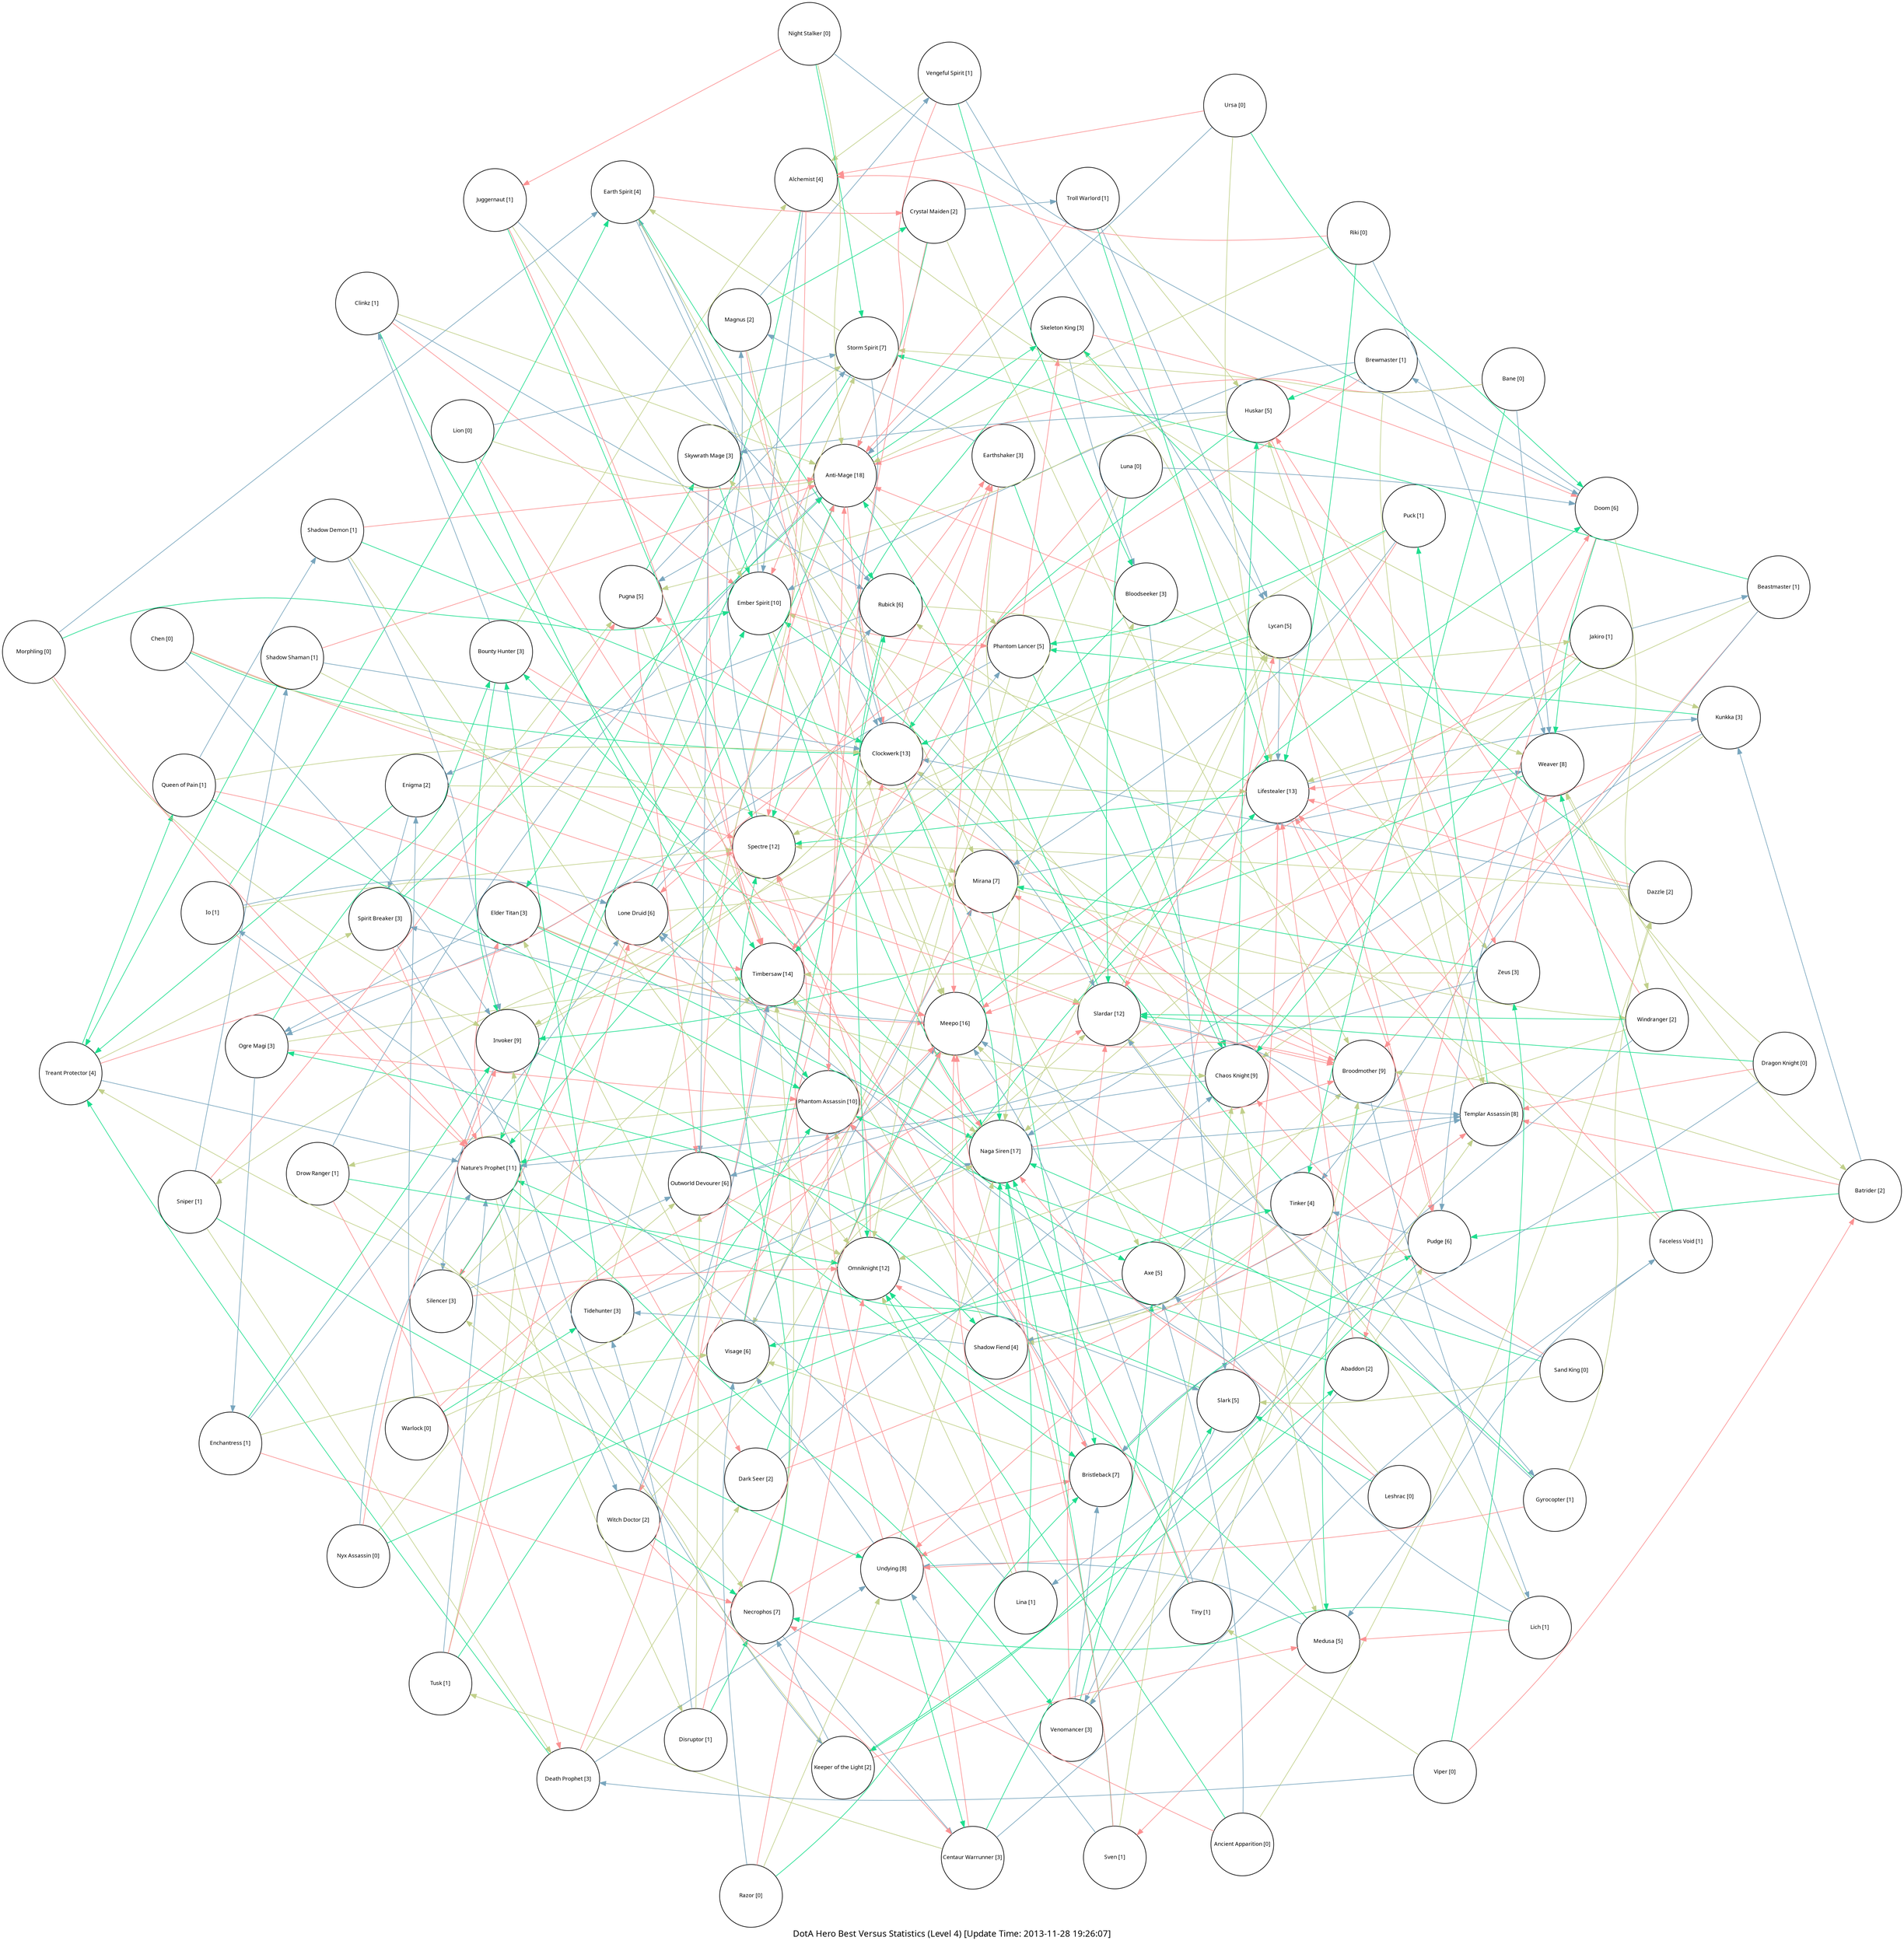 digraph best_level_4
{
    layout = neato;
    overlap = false;
    splines = true;
    fontname = "Calibri";
    label = "DotA Hero Best Versus Statistics (Level 4) [Update Time: 2013-11-28 19:26:07]";
    sep = "+52";
    node [fontname = "Calibri", fontsize = 9, fixedsize = true, width = 1.4, height = 1.4];
    h0 [href = "http://dotabuff.com/heroes/abaddon", label = "Abaddon [2]"];
    h0 -> h43 [color = "#fb9293", tooltip = "Abaddon → Lifestealer [1]&#10;Advantage = 1.65%&#10;Win Rate = 60.56%&#10;Matches = 105735"];
    h0 -> h65 [color = "#c1d08b", tooltip = "Abaddon → Pudge [2]&#10;Advantage = 1.57%&#10;Win Rate = 59.5%&#10;Matches = 253050"];
    h0 -> h59 [color = "#1dde8e", tooltip = "Abaddon → Ogre Magi [3]&#10;Advantage = 1.41%&#10;Win Rate = 55.45%&#10;Matches = 76454"];
    h0 -> h96 [color = "#79a6be", tooltip = "Abaddon → Venomancer [4]&#10;Advantage = 1.36%&#10;Win Rate = 51.39%&#10;Matches = 97900"];
    h1 [href = "http://dotabuff.com/heroes/alchemist", label = "Alchemist [4]"];
    h1 -> h81 [color = "#fb9293", tooltip = "Alchemist → Spectre [1]&#10;Advantage = 1.95%&#10;Win Rate = 46.43%&#10;Matches = 114047"];
    h1 -> h40 [color = "#c1d08b", tooltip = "Alchemist → Kunkka [2]&#10;Advantage = 1.94%&#10;Win Rate = 50.64%&#10;Matches = 168061"];
    h1 -> h28 [color = "#1dde8e", tooltip = "Alchemist → Elder Titan [3]&#10;Advantage = 1.92%&#10;Win Rate = 48.05%&#10;Matches = 68145"];
    h1 -> h29 [color = "#79a6be", tooltip = "Alchemist → Ember Spirit [4]&#10;Advantage = 1.67%&#10;Win Rate = 59.06%&#10;Matches = 100631"];
    h2 [href = "http://dotabuff.com/heroes/ancient-apparition", label = "Ancient Apparition [0]"];
    h2 -> h56 [color = "#fb9293", tooltip = "Ancient Apparition → Necrophos [1]&#10;Advantage = 2.92%&#10;Win Rate = 45.35%&#10;Matches = 48607"];
    h2 -> h20 [color = "#c1d08b", tooltip = "Ancient Apparition → Dazzle [2]&#10;Advantage = 2.21%&#10;Win Rate = 48.13%&#10;Matches = 39584"];
    h2 -> h60 [color = "#1dde8e", tooltip = "Ancient Apparition → Omniknight [3]&#10;Advantage = 1.76%&#10;Win Rate = 46.73%&#10;Matches = 39392"];
    h2 -> h4 [color = "#79a6be", tooltip = "Ancient Apparition → Axe [4]&#10;Advantage = 1.27%&#10;Win Rate = 51.07%&#10;Matches = 83973"];
    h3 [href = "http://dotabuff.com/heroes/anti-mage", label = "Anti-Mage [18]"];
    h3 -> h17 [color = "#fb9293", tooltip = "Anti-Mage → Clockwerk [1]&#10;Advantage = 3.07%&#10;Win Rate = 43.81%&#10;Matches = 123911"];
    h3 -> h63 [color = "#c1d08b", tooltip = "Anti-Mage → Phantom Lancer [2]&#10;Advantage = 1.91%&#10;Win Rate = 42.28%&#10;Matches = 149419"];
    h3 -> h76 [color = "#1dde8e", tooltip = "Anti-Mage → Skeleton King [3]&#10;Advantage = 1.72%&#10;Win Rate = 38.33%&#10;Matches = 124903"];
    h3 -> h66 [color = "#79a6be", tooltip = "Anti-Mage → Pugna [4]&#10;Advantage = 1.59%&#10;Win Rate = 45.34%&#10;Matches = 81178"];
    h4 [href = "http://dotabuff.com/heroes/axe", label = "Axe [5]"];
    h4 -> h48 [color = "#fb9293", tooltip = "Axe → Lycan [1]&#10;Advantage = 3.22%&#10;Win Rate = 47.08%&#10;Matches = 90901"];
    h4 -> h12 [color = "#c1d08b", tooltip = "Axe → Broodmother [2]&#10;Advantage = 2.58%&#10;Win Rate = 55.3%&#10;Matches = 109818"];
    h4 -> h98 [color = "#1dde8e", tooltip = "Axe → Visage [3]&#10;Advantage = 2.4%&#10;Win Rate = 53.02%&#10;Matches = 47296"];
    h4 -> h85 [color = "#79a6be", tooltip = "Axe → Templar Assassin [4]&#10;Advantage = 1.87%&#10;Win Rate = 54.96%&#10;Matches = 147582"];
    h5 [href = "http://dotabuff.com/heroes/bane", label = "Bane [0]"];
    h5 -> h3 [color = "#fb9293", tooltip = "Bane → Anti-Mage [1]&#10;Advantage = 1.1%&#10;Win Rate = 54.85%&#10;Matches = 70972"];
    h5 -> h83 [color = "#c1d08b", tooltip = "Bane → Storm Spirit [2]&#10;Advantage = 0.64%&#10;Win Rate = 51.04%&#10;Matches = 55379"];
    h5 -> h88 [color = "#1dde8e", tooltip = "Bane → Tinker [3]&#10;Advantage = 0.6%&#10;Win Rate = 53.51%&#10;Matches = 30258"];
    h5 -> h100 [color = "#79a6be", tooltip = "Bane → Weaver [4]&#10;Advantage = 0.54%&#10;Win Rate = 45.58%&#10;Matches = 74852"];
    h6 [href = "http://dotabuff.com/heroes/batrider", label = "Batrider [2]"];
    h6 -> h85 [color = "#fb9293", tooltip = "Batrider → Templar Assassin [1]&#10;Advantage = 3.05%&#10;Win Rate = 50.52%&#10;Matches = 47301"];
    h6 -> h12 [color = "#c1d08b", tooltip = "Batrider → Broodmother [2]&#10;Advantage = 1.44%&#10;Win Rate = 48.74%&#10;Matches = 38814"];
    h6 -> h65 [color = "#1dde8e", tooltip = "Batrider → Pudge [3]&#10;Advantage = 0.94%&#10;Win Rate = 45.34%&#10;Matches = 145135"];
    h6 -> h40 [color = "#79a6be", tooltip = "Batrider → Kunkka [4]&#10;Advantage = 0.66%&#10;Win Rate = 44.18%&#10;Matches = 62530"];
    h7 [href = "http://dotabuff.com/heroes/beastmaster", label = "Beastmaster [1]"];
    h7 -> h12 [color = "#fb9293", tooltip = "Beastmaster → Broodmother [1]&#10;Advantage = 1.38%&#10;Win Rate = 53.09%&#10;Matches = 29223"];
    h7 -> h43 [color = "#c1d08b", tooltip = "Beastmaster → Lifestealer [2]&#10;Advantage = 0.98%&#10;Win Rate = 50.78%&#10;Matches = 51654"];
    h7 -> h83 [color = "#1dde8e", tooltip = "Beastmaster → Storm Spirit [3]&#10;Advantage = 0.63%&#10;Win Rate = 52.59%&#10;Matches = 39132"];
    h7 -> h88 [color = "#79a6be", tooltip = "Beastmaster → Tinker [4]&#10;Advantage = 0.6%&#10;Win Rate = 55.05%&#10;Matches = 22398"];
    h8 [href = "http://dotabuff.com/heroes/bloodseeker", label = "Bloodseeker [3]"];
    h8 -> h3 [color = "#fb9293", tooltip = "Bloodseeker → Anti-Mage [1]&#10;Advantage = 4.4%&#10;Win Rate = 63.66%&#10;Matches = 269544"];
    h8 -> h100 [color = "#c1d08b", tooltip = "Bloodseeker → Weaver [2]&#10;Advantage = 3.57%&#10;Win Rate = 54.31%&#10;Matches = 246696"];
    h8 -> h87 [color = "#1dde8e", tooltip = "Bloodseeker → Timbersaw [3]&#10;Advantage = 2.09%&#10;Win Rate = 55.07%&#10;Matches = 202339"];
    h8 -> h79 [color = "#79a6be", tooltip = "Bloodseeker → Slark [4]&#10;Advantage = 1.82%&#10;Win Rate = 52.25%&#10;Matches = 289552"];
    h9 [href = "http://dotabuff.com/heroes/bounty-hunter", label = "Bounty Hunter [3]"];
    h9 -> h12 [color = "#fb9293", tooltip = "Bounty Hunter → Broodmother [1]&#10;Advantage = 2.65%&#10;Win Rate = 54.03%&#10;Matches = 162499"];
    h9 -> h1 [color = "#c1d08b", tooltip = "Bounty Hunter → Alchemist [2]&#10;Advantage = 1.72%&#10;Win Rate = 50.45%&#10;Matches = 231983"];
    h9 -> h35 [color = "#1dde8e", tooltip = "Bounty Hunter → Invoker [3]&#10;Advantage = 1.35%&#10;Win Rate = 53.5%&#10;Matches = 372070"];
    h9 -> h16 [color = "#79a6be", tooltip = "Bounty Hunter → Clinkz [4]&#10;Advantage = 1.31%&#10;Win Rate = 53.58%&#10;Matches = 247190"];
    h10 [href = "http://dotabuff.com/heroes/brewmaster", label = "Brewmaster [1]"];
    h10 -> h46 [color = "#fb9293", tooltip = "Brewmaster → Lone Druid [1]&#10;Advantage = 1.87%&#10;Win Rate = 56.01%&#10;Matches = 23577"];
    h10 -> h85 [color = "#c1d08b", tooltip = "Brewmaster → Templar Assassin [2]&#10;Advantage = 1.31%&#10;Win Rate = 55.17%&#10;Matches = 35057"];
    h10 -> h34 [color = "#1dde8e", tooltip = "Brewmaster → Huskar [3]&#10;Advantage = 1.2%&#10;Win Rate = 53.75%&#10;Matches = 38684"];
    h10 -> h29 [color = "#79a6be", tooltip = "Brewmaster → Ember Spirit [4]&#10;Advantage = 1.12%&#10;Win Rate = 59.56%&#10;Matches = 24504"];
    h11 [href = "http://dotabuff.com/heroes/bristleback", label = "Bristleback [7]"];
    h11 -> h93 [color = "#fb9293", tooltip = "Bristleback → Undying [1]&#10;Advantage = 4.09%&#10;Win Rate = 56.36%&#10;Matches = 52934"];
    h11 -> h98 [color = "#c1d08b", tooltip = "Bristleback → Visage [2]&#10;Advantage = 2.8%&#10;Win Rate = 56.24%&#10;Matches = 31025"];
    h11 -> h65 [color = "#1dde8e", tooltip = "Bristleback → Pudge [3]&#10;Advantage = 1.62%&#10;Win Rate = 54.28%&#10;Matches = 294677"];
    h11 -> h62 [color = "#79a6be", tooltip = "Bristleback → Phantom Assassin [4]&#10;Advantage = 1.58%&#10;Win Rate = 57.73%&#10;Matches = 153775"];
    h12 [href = "http://dotabuff.com/heroes/broodmother", label = "Broodmother [9]"];
    h12 -> h52 [color = "#fb9293", tooltip = "Broodmother → Mirana [1]&#10;Advantage = 1.76%&#10;Win Rate = 44.51%&#10;Matches = 111628"];
    h12 -> h17 [color = "#c1d08b", tooltip = "Broodmother → Clockwerk [2]&#10;Advantage = 1.56%&#10;Win Rate = 46.13%&#10;Matches = 62846"];
    h12 -> h50 [color = "#1dde8e", tooltip = "Broodmother → Medusa [3]&#10;Advantage = 1.52%&#10;Win Rate = 48.9%&#10;Matches = 42047"];
    h12 -> h42 [color = "#79a6be", tooltip = "Broodmother → Lich [4]&#10;Advantage = 1.37%&#10;Win Rate = 40.06%&#10;Matches = 59962"];
    h13 [href = "http://dotabuff.com/heroes/centaur-warrunner", label = "Centaur Warrunner [3]"];
    h13 -> h62 [color = "#fb9293", tooltip = "Centaur Warrunner → Phantom Assassin [1]&#10;Advantage = 1.98%&#10;Win Rate = 60.64%&#10;Matches = 112781"];
    h13 -> h92 [color = "#c1d08b", tooltip = "Centaur Warrunner → Tusk [2]&#10;Advantage = 1.93%&#10;Win Rate = 59.59%&#10;Matches = 50968"];
    h13 -> h79 [color = "#1dde8e", tooltip = "Centaur Warrunner → Slark [3]&#10;Advantage = 1.37%&#10;Win Rate = 53.9%&#10;Matches = 90621"];
    h13 -> h32 [color = "#79a6be", tooltip = "Centaur Warrunner → Faceless Void [4]&#10;Advantage = 1.29%&#10;Win Rate = 59.02%&#10;Matches = 71249"];
    h14 [href = "http://dotabuff.com/heroes/chaos-knight", label = "Chaos Knight [9]"];
    h14 -> h23 [color = "#fb9293", tooltip = "Chaos Knight → Doom [1]&#10;Advantage = 1.55%&#10;Win Rate = 48.95%&#10;Matches = 72088"];
    h14 -> h77 [color = "#c1d08b", tooltip = "Chaos Knight → Skywrath Mage [2]&#10;Advantage = 1.48%&#10;Win Rate = 53.29%&#10;Matches = 45575"];
    h14 -> h34 [color = "#1dde8e", tooltip = "Chaos Knight → Huskar [3]&#10;Advantage = 1.34%&#10;Win Rate = 50.9%&#10;Matches = 76683"];
    h14 -> h55 [color = "#79a6be", tooltip = "Chaos Knight → Nature's Prophet [4]&#10;Advantage = 1.11%&#10;Win Rate = 49.08%&#10;Matches = 114535"];
    h15 [href = "http://dotabuff.com/heroes/chen", label = "Chen [0]"];
    h15 -> h81 [color = "#fb9293", tooltip = "Chen → Spectre [1]&#10;Advantage = 2.41%&#10;Win Rate = 43.3%&#10;Matches = 20375"];
    h15 -> h52 [color = "#c1d08b", tooltip = "Chen → Mirana [2]&#10;Advantage = 1.76%&#10;Win Rate = 43.67%&#10;Matches = 45109"];
    h15 -> h17 [color = "#1dde8e", tooltip = "Chen → Clockwerk [3]&#10;Advantage = 1.64%&#10;Win Rate = 45.33%&#10;Matches = 26422"];
    h15 -> h35 [color = "#79a6be", tooltip = "Chen → Invoker [4]&#10;Advantage = 1.54%&#10;Win Rate = 51.05%&#10;Matches = 47524"];
    h16 [href = "http://dotabuff.com/heroes/clinkz", label = "Clinkz [1]"];
    h16 -> h29 [color = "#fb9293", tooltip = "Clinkz → Ember Spirit [1]&#10;Advantage = 2.52%&#10;Win Rate = 56.4%&#10;Matches = 71732"];
    h16 -> h3 [color = "#c1d08b", tooltip = "Clinkz → Anti-Mage [2]&#10;Advantage = 2.19%&#10;Win Rate = 54.85%&#10;Matches = 124571"];
    h16 -> h87 [color = "#1dde8e", tooltip = "Clinkz → Timbersaw [3]&#10;Advantage = 2.01%&#10;Win Rate = 47.87%&#10;Matches = 106938"];
    h16 -> h70 [color = "#79a6be", tooltip = "Clinkz → Rubick [4]&#10;Advantage = 1.7%&#10;Win Rate = 51.05%&#10;Matches = 121752"];
    h17 [href = "http://dotabuff.com/heroes/clockwerk", label = "Clockwerk [13]"];
    h17 -> h26 [color = "#fb9293", tooltip = "Clockwerk → Earthshaker [1]&#10;Advantage = 2.38%&#10;Win Rate = 54.13%&#10;Matches = 134687"];
    h17 -> h4 [color = "#c1d08b", tooltip = "Clockwerk → Axe [2]&#10;Advantage = 1.57%&#10;Win Rate = 53.69%&#10;Matches = 147807"];
    h17 -> h54 [color = "#1dde8e", tooltip = "Clockwerk → Naga Siren [3]&#10;Advantage = 1.47%&#10;Win Rate = 57.52%&#10;Matches = 54195"];
    h17 -> h78 [color = "#79a6be", tooltip = "Clockwerk → Slardar [4]&#10;Advantage = 1.4%&#10;Win Rate = 49.48%&#10;Matches = 91963"];
    h18 [href = "http://dotabuff.com/heroes/crystal-maiden", label = "Crystal Maiden [2]"];
    h18 -> h62 [color = "#fb9293", tooltip = "Crystal Maiden → Phantom Assassin [1]&#10;Advantage = 1.72%&#10;Win Rate = 60.68%&#10;Matches = 239735"];
    h18 -> h12 [color = "#c1d08b", tooltip = "Crystal Maiden → Broodmother [2]&#10;Advantage = 1.62%&#10;Win Rate = 60.1%&#10;Matches = 94976"];
    h18 -> h3 [color = "#1dde8e", tooltip = "Crystal Maiden → Anti-Mage [3]&#10;Advantage = 1.55%&#10;Win Rate = 63.56%&#10;Matches = 196672"];
    h18 -> h91 [color = "#79a6be", tooltip = "Crystal Maiden → Troll Warlord [4]&#10;Advantage = 1.3%&#10;Win Rate = 60.24%&#10;Matches = 90044"];
    h19 [href = "http://dotabuff.com/heroes/dark-seer", label = "Dark Seer [2]"];
    h19 -> h85 [color = "#fb9293", tooltip = "Dark Seer → Templar Assassin [1]&#10;Advantage = 3.87%&#10;Win Rate = 56.35%&#10;Matches = 63465"];
    h19 -> h90 [color = "#c1d08b", tooltip = "Dark Seer → Treant Protector [2]&#10;Advantage = 1.64%&#10;Win Rate = 46.59%&#10;Matches = 33989"];
    h19 -> h51 [color = "#1dde8e", tooltip = "Dark Seer → Meepo [3]&#10;Advantage = 1.43%&#10;Win Rate = 55.5%&#10;Matches = 26905"];
    h19 -> h14 [color = "#79a6be", tooltip = "Dark Seer → Chaos Knight [4]&#10;Advantage = 1.43%&#10;Win Rate = 53.13%&#10;Matches = 48044"];
    h20 [href = "http://dotabuff.com/heroes/dazzle", label = "Dazzle [2]"];
    h20 -> h43 [color = "#fb9293", tooltip = "Dazzle → Lifestealer [1]&#10;Advantage = 1.46%&#10;Win Rate = 56.29%&#10;Matches = 77289"];
    h20 -> h81 [color = "#c1d08b", tooltip = "Dazzle → Spectre [2]&#10;Advantage = 1.33%&#10;Win Rate = 50.03%&#10;Matches = 51627"];
    h20 -> h76 [color = "#1dde8e", tooltip = "Dazzle → Skeleton King [3]&#10;Advantage = 1.23%&#10;Win Rate = 48.4%&#10;Matches = 52805"];
    h20 -> h17 [color = "#79a6be", tooltip = "Dazzle → Clockwerk [4]&#10;Advantage = 1.01%&#10;Win Rate = 52.5%&#10;Matches = 64119"];
    h21 [href = "http://dotabuff.com/heroes/death-prophet", label = "Death Prophet [3]"];
    h21 -> h87 [color = "#fb9293", tooltip = "Death Prophet → Timbersaw [1]&#10;Advantage = 3.83%&#10;Win Rate = 61.37%&#10;Matches = 109237"];
    h21 -> h19 [color = "#c1d08b", tooltip = "Death Prophet → Dark Seer [2]&#10;Advantage = 2.67%&#10;Win Rate = 61.09%&#10;Matches = 60610"];
    h21 -> h90 [color = "#1dde8e", tooltip = "Death Prophet → Treant Protector [3]&#10;Advantage = 2.53%&#10;Win Rate = 55.99%&#10;Matches = 44179"];
    h21 -> h93 [color = "#79a6be", tooltip = "Death Prophet → Undying [4]&#10;Advantage = 2.23%&#10;Win Rate = 60.0%&#10;Matches = 47197"];
    h22 [href = "http://dotabuff.com/heroes/disruptor", label = "Disruptor [1]"];
    h22 -> h51 [color = "#fb9293", tooltip = "Disruptor → Meepo [1]&#10;Advantage = 1.77%&#10;Win Rate = 61.1%&#10;Matches = 24323"];
    h22 -> h61 [color = "#c1d08b", tooltip = "Disruptor → Outworld Devourer [2]&#10;Advantage = 1.49%&#10;Win Rate = 57.99%&#10;Matches = 48790"];
    h22 -> h56 [color = "#1dde8e", tooltip = "Disruptor → Necrophos [3]&#10;Advantage = 1.39%&#10;Win Rate = 48.77%&#10;Matches = 46600"];
    h22 -> h86 [color = "#79a6be", tooltip = "Disruptor → Tidehunter [4]&#10;Advantage = 1.11%&#10;Win Rate = 52.44%&#10;Matches = 47371"];
    h23 [href = "http://dotabuff.com/heroes/doom", label = "Doom [6]"];
    h23 -> h0 [color = "#fb9293", tooltip = "Doom → Abaddon [1]&#10;Advantage = 1.19%&#10;Win Rate = 43.28%&#10;Matches = 93119"];
    h23 -> h101 [color = "#c1d08b", tooltip = "Doom → Windranger [2]&#10;Advantage = 0.76%&#10;Win Rate = 54.45%&#10;Matches = 147198"];
    h23 -> h100 [color = "#1dde8e", tooltip = "Doom → Weaver [3]&#10;Advantage = 0.76%&#10;Win Rate = 48.67%&#10;Matches = 145998"];
    h23 -> h10 [color = "#79a6be", tooltip = "Doom → Brewmaster [4]&#10;Advantage = 0.75%&#10;Win Rate = 50.22%&#10;Matches = 39707"];
    h24 [href = "http://dotabuff.com/heroes/dragon-knight", label = "Dragon Knight [0]"];
    h24 -> h85 [color = "#fb9293", tooltip = "Dragon Knight → Templar Assassin [1]&#10;Advantage = 1.72%&#10;Win Rate = 54.83%&#10;Matches = 79376"];
    h24 -> h100 [color = "#c1d08b", tooltip = "Dragon Knight → Weaver [2]&#10;Advantage = 1.27%&#10;Win Rate = 48.92%&#10;Matches = 110327"];
    h24 -> h78 [color = "#1dde8e", tooltip = "Dragon Knight → Slardar [3]&#10;Advantage = 1.17%&#10;Win Rate = 46.92%&#10;Matches = 82401"];
    h24 -> h11 [color = "#79a6be", tooltip = "Dragon Knight → Bristleback [4]&#10;Advantage = 1.13%&#10;Win Rate = 48.2%&#10;Matches = 80097"];
    h25 [href = "http://dotabuff.com/heroes/drow-ranger", label = "Drow Ranger [1]"];
    h25 -> h21 [color = "#fb9293", tooltip = "Drow Ranger → Death Prophet [1]&#10;Advantage = 3.71%&#10;Win Rate = 49.35%&#10;Matches = 232098"];
    h25 -> h56 [color = "#c1d08b", tooltip = "Drow Ranger → Necrophos [2]&#10;Advantage = 2.79%&#10;Win Rate = 49.56%&#10;Matches = 109227"];
    h25 -> h60 [color = "#1dde8e", tooltip = "Drow Ranger → Omniknight [3]&#10;Advantage = 2.43%&#10;Win Rate = 51.64%&#10;Matches = 117071"];
    h25 -> h3 [color = "#79a6be", tooltip = "Drow Ranger → Anti-Mage [4]&#10;Advantage = 2.09%&#10;Win Rate = 62.9%&#10;Matches = 203467"];
    h26 [href = "http://dotabuff.com/heroes/earthshaker", label = "Earthshaker [3]"];
    h26 -> h51 [color = "#fb9293", tooltip = "Earthshaker → Meepo [1]&#10;Advantage = 4.07%&#10;Win Rate = 58.56%&#10;Matches = 61644"];
    h26 -> h54 [color = "#c1d08b", tooltip = "Earthshaker → Naga Siren [2]&#10;Advantage = 2.74%&#10;Win Rate = 56.63%&#10;Matches = 62946"];
    h26 -> h14 [color = "#1dde8e", tooltip = "Earthshaker → Chaos Knight [3]&#10;Advantage = 1.73%&#10;Win Rate = 54.12%&#10;Matches = 91298"];
    h26 -> h49 [color = "#79a6be", tooltip = "Earthshaker → Magnus [4]&#10;Advantage = 0.8%&#10;Win Rate = 55.13%&#10;Matches = 85670"];
    h27 [href = "http://dotabuff.com/heroes/earth-spirit", label = "Earth Spirit [4]"];
    h27 -> h18 [color = "#fb9293", tooltip = "Earth Spirit → Crystal Maiden [1]&#10;Advantage = 1.06%&#10;Win Rate = 35.2%&#10;Matches = 90639"];
    h27 -> h52 [color = "#c1d08b", tooltip = "Earth Spirit → Mirana [2]&#10;Advantage = 0.8%&#10;Win Rate = 36.58%&#10;Matches = 119972"];
    h27 -> h70 [color = "#1dde8e", tooltip = "Earth Spirit → Rubick [3]&#10;Advantage = 0.78%&#10;Win Rate = 43.67%&#10;Matches = 85898"];
    h27 -> h17 [color = "#79a6be", tooltip = "Earth Spirit → Clockwerk [4]&#10;Advantage = 0.54%&#10;Win Rate = 38.0%&#10;Matches = 57814"];
    h28 [href = "http://dotabuff.com/heroes/elder-titan", label = "Elder Titan [3]"];
    h28 -> h51 [color = "#fb9293", tooltip = "Elder Titan → Meepo [1]&#10;Advantage = 2.23%&#10;Win Rate = 60.25%&#10;Matches = 19826"];
    h28 -> h14 [color = "#c1d08b", tooltip = "Elder Titan → Chaos Knight [2]&#10;Advantage = 2.09%&#10;Win Rate = 57.69%&#10;Matches = 41104"];
    h28 -> h54 [color = "#1dde8e", tooltip = "Elder Titan → Naga Siren [3]&#10;Advantage = 1.68%&#10;Win Rate = 58.88%&#10;Matches = 30936"];
    h28 -> h59 [color = "#79a6be", tooltip = "Elder Titan → Ogre Magi [4]&#10;Advantage = 1.53%&#10;Win Rate = 51.05%&#10;Matches = 51617"];
    h29 [href = "http://dotabuff.com/heroes/ember-spirit", label = "Ember Spirit [10]"];
    h29 -> h63 [color = "#fb9293", tooltip = "Ember Spirit → Phantom Lancer [1]&#10;Advantage = 1.24%&#10;Win Rate = 40.47%&#10;Matches = 73573"];
    h29 -> h51 [color = "#c1d08b", tooltip = "Ember Spirit → Meepo [2]&#10;Advantage = 1.08%&#10;Win Rate = 47.87%&#10;Matches = 29755"];
    h29 -> h54 [color = "#1dde8e", tooltip = "Ember Spirit → Naga Siren [3]&#10;Advantage = 0.92%&#10;Win Rate = 46.91%&#10;Matches = 30668"];
    h29 -> h27 [color = "#79a6be", tooltip = "Ember Spirit → Earth Spirit [4]&#10;Advantage = 0.83%&#10;Win Rate = 53.34%&#10;Matches = 208368"];
    h30 [href = "http://dotabuff.com/heroes/enchantress", label = "Enchantress [1]"];
    h30 -> h56 [color = "#fb9293", tooltip = "Enchantress → Necrophos [1]&#10;Advantage = 1.18%&#10;Win Rate = 39.99%&#10;Matches = 40647"];
    h30 -> h98 [color = "#c1d08b", tooltip = "Enchantress → Visage [2]&#10;Advantage = 1.08%&#10;Win Rate = 48.04%&#10;Matches = 20169"];
    h30 -> h35 [color = "#1dde8e", tooltip = "Enchantress → Invoker [3]&#10;Advantage = 1.04%&#10;Win Rate = 50.73%&#10;Matches = 92696"];
    h30 -> h46 [color = "#79a6be", tooltip = "Enchantress → Lone Druid [4]&#10;Advantage = 0.91%&#10;Win Rate = 50.64%&#10;Matches = 32563"];
    h31 [href = "http://dotabuff.com/heroes/enigma", label = "Enigma [2]"];
    h31 -> h78 [color = "#fb9293", tooltip = "Enigma → Slardar [1]&#10;Advantage = 0.87%&#10;Win Rate = 44.28%&#10;Matches = 40914"];
    h31 -> h43 [color = "#c1d08b", tooltip = "Enigma → Lifestealer [2]&#10;Advantage = 0.73%&#10;Win Rate = 49.31%&#10;Matches = 62205"];
    h31 -> h90 [color = "#1dde8e", tooltip = "Enigma → Treant Protector [3]&#10;Advantage = 0.47%&#10;Win Rate = 43.58%&#10;Matches = 25037"];
    h31 -> h82 [color = "#79a6be", tooltip = "Enigma → Spirit Breaker [4]&#10;Advantage = 0.46%&#10;Win Rate = 46.33%&#10;Matches = 61971"];
    h32 [href = "http://dotabuff.com/heroes/faceless-void", label = "Faceless Void [1]"];
    h32 -> h43 [color = "#fb9293", tooltip = "Faceless Void → Lifestealer [1]&#10;Advantage = 1.75%&#10;Win Rate = 50.12%&#10;Matches = 144274"];
    h32 -> h70 [color = "#c1d08b", tooltip = "Faceless Void → Rubick [2]&#10;Advantage = 1.3%&#10;Win Rate = 51.86%&#10;Matches = 154024"];
    h32 -> h100 [color = "#1dde8e", tooltip = "Faceless Void → Weaver [3]&#10;Advantage = 1.03%&#10;Win Rate = 46.24%&#10;Matches = 142523"];
    h32 -> h50 [color = "#79a6be", tooltip = "Faceless Void → Medusa [4]&#10;Advantage = 0.66%&#10;Win Rate = 48.59%&#10;Matches = 65710"];
    h33 [href = "http://dotabuff.com/heroes/gyrocopter", label = "Gyrocopter [1]"];
    h33 -> h93 [color = "#fb9293", tooltip = "Gyrocopter → Undying [1]&#10;Advantage = 2.18%&#10;Win Rate = 48.7%&#10;Matches = 44150"];
    h33 -> h20 [color = "#c1d08b", tooltip = "Gyrocopter → Dazzle [2]&#10;Advantage = 1.68%&#10;Win Rate = 44.52%&#10;Matches = 50098"];
    h33 -> h54 [color = "#1dde8e", tooltip = "Gyrocopter → Naga Siren [3]&#10;Advantage = 1.57%&#10;Win Rate = 52.17%&#10;Matches = 44645"];
    h33 -> h78 [color = "#79a6be", tooltip = "Gyrocopter → Slardar [4]&#10;Advantage = 1.24%&#10;Win Rate = 43.87%&#10;Matches = 72579"];
    h34 [href = "http://dotabuff.com/heroes/huskar", label = "Huskar [5]"];
    h34 -> h103 [color = "#fb9293", tooltip = "Huskar → Zeus [1]&#10;Advantage = 5.16%&#10;Win Rate = 45.85%&#10;Matches = 121535"];
    h34 -> h66 [color = "#c1d08b", tooltip = "Huskar → Pugna [2]&#10;Advantage = 5.0%&#10;Win Rate = 53.14%&#10;Matches = 58219"];
    h34 -> h17 [color = "#1dde8e", tooltip = "Huskar → Clockwerk [3]&#10;Advantage = 3.17%&#10;Win Rate = 48.57%&#10;Matches = 83327"];
    h34 -> h77 [color = "#79a6be", tooltip = "Huskar → Skywrath Mage [4]&#10;Advantage = 2.53%&#10;Win Rate = 54.56%&#10;Matches = 67787"];
    h35 [href = "http://dotabuff.com/heroes/invoker", label = "Invoker [9]"];
    h35 -> h19 [color = "#fb9293", tooltip = "Invoker → Dark Seer [1]&#10;Advantage = -0.31%&#10;Win Rate = 46.63%&#10;Matches = 126255"];
    h35 -> h17 [color = "#c1d08b", tooltip = "Invoker → Clockwerk [2]&#10;Advantage = -0.31%&#10;Win Rate = 43.87%&#10;Matches = 214982"];
    h35 -> h73 [color = "#1dde8e", tooltip = "Invoker → Shadow Fiend [3]&#10;Advantage = -0.34%&#10;Win Rate = 45.46%&#10;Matches = 238002"];
    h35 -> h75 [color = "#79a6be", tooltip = "Invoker → Silencer [4]&#10;Advantage = -0.41%&#10;Win Rate = 42.41%&#10;Matches = 182521"];
    h36 [href = "http://dotabuff.com/heroes/io", label = "Io [1]"];
    h36 -> h55 [color = "#fb9293", tooltip = "Io → Nature's Prophet [1]&#10;Advantage = 1.67%&#10;Win Rate = 41.46%&#10;Matches = 53408"];
    h36 -> h81 [color = "#c1d08b", tooltip = "Io → Spectre [2]&#10;Advantage = 1.5%&#10;Win Rate = 35.91%&#10;Matches = 23467"];
    h36 -> h27 [color = "#1dde8e", tooltip = "Io → Earth Spirit [3]&#10;Advantage = 1.15%&#10;Win Rate = 50.92%&#10;Matches = 13099"];
    h36 -> h46 [color = "#79a6be", tooltip = "Io → Lone Druid [4]&#10;Advantage = 0.77%&#10;Win Rate = 43.92%&#10;Matches = 18333"];
    h37 [href = "http://dotabuff.com/heroes/jakiro", label = "Jakiro [1]"];
    h37 -> h51 [color = "#fb9293", tooltip = "Jakiro → Meepo [1]&#10;Advantage = 3.86%&#10;Win Rate = 62.16%&#10;Matches = 27498"];
    h37 -> h54 [color = "#c1d08b", tooltip = "Jakiro → Naga Siren [2]&#10;Advantage = 2.21%&#10;Win Rate = 59.76%&#10;Matches = 40179"];
    h37 -> h14 [color = "#1dde8e", tooltip = "Jakiro → Chaos Knight [3]&#10;Advantage = 2.13%&#10;Win Rate = 58.12%&#10;Matches = 52983"];
    h37 -> h7 [color = "#79a6be", tooltip = "Jakiro → Beastmaster [4]&#10;Advantage = 1.45%&#10;Win Rate = 56.41%&#10;Matches = 29276"];
    h38 [href = "http://dotabuff.com/heroes/juggernaut", label = "Juggernaut [1]"];
    h38 -> h87 [color = "#fb9293", tooltip = "Juggernaut → Timbersaw [1]&#10;Advantage = 2.47%&#10;Win Rate = 52.95%&#10;Matches = 188609"];
    h38 -> h29 [color = "#c1d08b", tooltip = "Juggernaut → Ember Spirit [2]&#10;Advantage = 2.29%&#10;Win Rate = 60.85%&#10;Matches = 123951"];
    h38 -> h81 [color = "#1dde8e", tooltip = "Juggernaut → Spectre [3]&#10;Advantage = 1.4%&#10;Win Rate = 47.15%&#10;Matches = 137402"];
    h38 -> h70 [color = "#79a6be", tooltip = "Juggernaut → Rubick [4]&#10;Advantage = 1.24%&#10;Win Rate = 55.31%&#10;Matches = 235967"];
    h39 [href = "http://dotabuff.com/heroes/keeper-of-the-light", label = "Keeper of the Light [2]"];
    h39 -> h50 [color = "#fb9293", tooltip = "Keeper of the Light → Medusa [1]&#10;Advantage = 1.18%&#10;Win Rate = 52.42%&#10;Matches = 41036"];
    h39 -> h75 [color = "#c1d08b", tooltip = "Keeper of the Light → Silencer [2]&#10;Advantage = 0.81%&#10;Win Rate = 47.93%&#10;Matches = 57585"];
    h39 -> h0 [color = "#1dde8e", tooltip = "Keeper of the Light → Abaddon [3]&#10;Advantage = 0.71%&#10;Win Rate = 43.5%&#10;Matches = 51762"];
    h39 -> h56 [color = "#79a6be", tooltip = "Keeper of the Light → Necrophos [4]&#10;Advantage = 0.61%&#10;Win Rate = 44.1%&#10;Matches = 48752"];
    h40 [href = "http://dotabuff.com/heroes/kunkka", label = "Kunkka [3]"];
    h40 -> h51 [color = "#fb9293", tooltip = "Kunkka → Meepo [1]&#10;Advantage = 2.88%&#10;Win Rate = 58.14%&#10;Matches = 48571"];
    h40 -> h14 [color = "#c1d08b", tooltip = "Kunkka → Chaos Knight [2]&#10;Advantage = 2.12%&#10;Win Rate = 55.04%&#10;Matches = 95613"];
    h40 -> h63 [color = "#1dde8e", tooltip = "Kunkka → Phantom Lancer [3]&#10;Advantage = 1.57%&#10;Win Rate = 49.39%&#10;Matches = 152886"];
    h40 -> h54 [color = "#79a6be", tooltip = "Kunkka → Naga Siren [4]&#10;Advantage = 1.36%&#10;Win Rate = 55.94%&#10;Matches = 65655"];
    h41 [href = "http://dotabuff.com/heroes/leshrac", label = "Leshrac [0]"];
    h41 -> h54 [color = "#fb9293", tooltip = "Leshrac → Naga Siren [1]&#10;Advantage = 2.21%&#10;Win Rate = 53.97%&#10;Matches = 22334"];
    h41 -> h51 [color = "#c1d08b", tooltip = "Leshrac → Meepo [2]&#10;Advantage = 1.28%&#10;Win Rate = 53.87%&#10;Matches = 16864"];
    h41 -> h79 [color = "#1dde8e", tooltip = "Leshrac → Slark [3]&#10;Advantage = 1.26%&#10;Win Rate = 46.49%&#10;Matches = 50163"];
    h41 -> h46 [color = "#79a6be", tooltip = "Leshrac → Lone Druid [4]&#10;Advantage = 1.02%&#10;Win Rate = 52.57%&#10;Matches = 24858"];
    h42 [href = "http://dotabuff.com/heroes/lich", label = "Lich [1]"];
    h42 -> h50 [color = "#fb9293", tooltip = "Lich → Medusa [1]&#10;Advantage = 1.86%&#10;Win Rate = 60.39%&#10;Matches = 55820"];
    h42 -> h78 [color = "#c1d08b", tooltip = "Lich → Slardar [2]&#10;Advantage = 1.85%&#10;Win Rate = 55.78%&#10;Matches = 82518"];
    h42 -> h56 [color = "#1dde8e", tooltip = "Lich → Necrophos [3]&#10;Advantage = 1.73%&#10;Win Rate = 52.44%&#10;Matches = 70533"];
    h42 -> h4 [color = "#79a6be", tooltip = "Lich → Axe [4]&#10;Advantage = 1.65%&#10;Win Rate = 59.66%&#10;Matches = 137764"];
    h43 [href = "http://dotabuff.com/heroes/lifestealer", label = "Lifestealer [13]"];
    h43 -> h65 [color = "#fb9293", tooltip = "Lifestealer → Pudge [1]&#10;Advantage = 2.71%&#10;Win Rate = 51.08%&#10;Matches = 498695"];
    h43 -> h29 [color = "#c1d08b", tooltip = "Lifestealer → Ember Spirit [2]&#10;Advantage = 2.16%&#10;Win Rate = 58.69%&#10;Matches = 95834"];
    h43 -> h81 [color = "#1dde8e", tooltip = "Lifestealer → Spectre [3]&#10;Advantage = 1.9%&#10;Win Rate = 45.54%&#10;Matches = 110321"];
    h43 -> h40 [color = "#79a6be", tooltip = "Lifestealer → Kunkka [4]&#10;Advantage = 1.74%&#10;Win Rate = 49.62%&#10;Matches = 159195"];
    h44 [href = "http://dotabuff.com/heroes/lina", label = "Lina [1]"];
    h44 -> h51 [color = "#fb9293", tooltip = "Lina → Meepo [1]&#10;Advantage = 1.7%&#10;Win Rate = 53.15%&#10;Matches = 42214"];
    h44 -> h60 [color = "#c1d08b", tooltip = "Lina → Omniknight [2]&#10;Advantage = 1.12%&#10;Win Rate = 43.07%&#10;Matches = 61318"];
    h44 -> h54 [color = "#1dde8e", tooltip = "Lina → Naga Siren [3]&#10;Advantage = 0.78%&#10;Win Rate = 51.51%&#10;Matches = 48214"];
    h44 -> h36 [color = "#79a6be", tooltip = "Lina → Io [4]&#10;Advantage = 0.71%&#10;Win Rate = 58.01%&#10;Matches = 28910"];
    h45 [href = "http://dotabuff.com/heroes/lion", label = "Lion [0]"];
    h45 -> h11 [color = "#fb9293", tooltip = "Lion → Bristleback [1]&#10;Advantage = 1.82%&#10;Win Rate = 49.06%&#10;Matches = 107332"];
    h45 -> h3 [color = "#c1d08b", tooltip = "Lion → Anti-Mage [2]&#10;Advantage = 1.28%&#10;Win Rate = 57.97%&#10;Matches = 155711"];
    h45 -> h62 [color = "#1dde8e", tooltip = "Lion → Phantom Assassin [3]&#10;Advantage = 0.9%&#10;Win Rate = 54.55%&#10;Matches = 202183"];
    h45 -> h83 [color = "#79a6be", tooltip = "Lion → Storm Spirit [4]&#10;Advantage = 0.78%&#10;Win Rate = 54.11%&#10;Matches = 122947"];
    h46 [href = "http://dotabuff.com/heroes/lone-druid", label = "Lone Druid [6]"];
    h46 -> h75 [color = "#fb9293", tooltip = "Lone Druid → Silencer [1]&#10;Advantage = 2.2%&#10;Win Rate = 44.77%&#10;Matches = 51535"];
    h46 -> h52 [color = "#c1d08b", tooltip = "Lone Druid → Mirana [2]&#10;Advantage = 1.66%&#10;Win Rate = 43.86%&#10;Matches = 112750"];
    h46 -> h3 [color = "#1dde8e", tooltip = "Lone Druid → Anti-Mage [3]&#10;Advantage = 1.04%&#10;Win Rate = 53.94%&#10;Matches = 75736"];
    h46 -> h70 [color = "#79a6be", tooltip = "Lone Druid → Rubick [4]&#10;Advantage = 0.85%&#10;Win Rate = 50.37%&#10;Matches = 88560"];
    h47 [href = "http://dotabuff.com/heroes/luna", label = "Luna [0]"];
    h47 -> h87 [color = "#fb9293", tooltip = "Luna → Timbersaw [1]&#10;Advantage = 1.9%&#10;Win Rate = 56.61%&#10;Matches = 118009"];
    h47 -> h60 [color = "#c1d08b", tooltip = "Luna → Omniknight [2]&#10;Advantage = 1.49%&#10;Win Rate = 51.62%&#10;Matches = 65276"];
    h47 -> h78 [color = "#1dde8e", tooltip = "Luna → Slardar [3]&#10;Advantage = 1.23%&#10;Win Rate = 52.13%&#10;Matches = 89953"];
    h47 -> h23 [color = "#79a6be", tooltip = "Luna → Doom [4]&#10;Advantage = 1.21%&#10;Win Rate = 56.04%&#10;Matches = 100075"];
    h48 [href = "http://dotabuff.com/heroes/lycan", label = "Lycan [5]"];
    h48 -> h65 [color = "#fb9293", tooltip = "Lycan → Pudge [1]&#10;Advantage = 2.47%&#10;Win Rate = 58.05%&#10;Matches = 178530"];
    h48 -> h81 [color = "#c1d08b", tooltip = "Lycan → Spectre [2]&#10;Advantage = 2.42%&#10;Win Rate = 52.99%&#10;Matches = 47402"];
    h48 -> h17 [color = "#1dde8e", tooltip = "Lycan → Clockwerk [3]&#10;Advantage = 2.31%&#10;Win Rate = 55.67%&#10;Matches = 52516"];
    h48 -> h43 [color = "#79a6be", tooltip = "Lycan → Lifestealer [4]&#10;Advantage = 2.19%&#10;Win Rate = 58.84%&#10;Matches = 80608"];
    h49 [href = "http://dotabuff.com/heroes/magnus", label = "Magnus [2]"];
    h49 -> h54 [color = "#fb9293", tooltip = "Magnus → Naga Siren [1]&#10;Advantage = 1.07%&#10;Win Rate = 50.72%&#10;Matches = 37958"];
    h49 -> h51 [color = "#c1d08b", tooltip = "Magnus → Meepo [2]&#10;Advantage = 0.97%&#10;Win Rate = 51.41%&#10;Matches = 25155"];
    h49 -> h18 [color = "#1dde8e", tooltip = "Magnus → Crystal Maiden [3]&#10;Advantage = 0.92%&#10;Win Rate = 41.06%&#10;Matches = 99562"];
    h49 -> h95 [color = "#79a6be", tooltip = "Magnus → Vengeful Spirit [4]&#10;Advantage = 0.73%&#10;Win Rate = 41.49%&#10;Matches = 68191"];
    h50 [href = "http://dotabuff.com/heroes/medusa", label = "Medusa [5]"];
    h50 -> h84 [color = "#fb9293", tooltip = "Medusa → Sven [1]&#10;Advantage = 1.78%&#10;Win Rate = 49.79%&#10;Matches = 62198"];
    h50 -> h14 [color = "#c1d08b", tooltip = "Medusa → Chaos Knight [2]&#10;Advantage = 1.77%&#10;Win Rate = 53.46%&#10;Matches = 47282"];
    h50 -> h60 [color = "#1dde8e", tooltip = "Medusa → Omniknight [3]&#10;Advantage = 0.9%&#10;Win Rate = 45.51%&#10;Matches = 40442"];
    h50 -> h93 [color = "#79a6be", tooltip = "Medusa → Undying [4]&#10;Advantage = 0.86%&#10;Win Rate = 50.16%&#10;Matches = 32432"];
    h51 [href = "http://dotabuff.com/heroes/meepo", label = "Meepo [16]"];
    h51 -> h12 [color = "#fb9293", tooltip = "Meepo → Broodmother [1]&#10;Advantage = 2.71%&#10;Win Rate = 50.89%&#10;Matches = 30237"];
    h51 -> h8 [color = "#c1d08b", tooltip = "Meepo → Bloodseeker [2]&#10;Advantage = 2.47%&#10;Win Rate = 44.1%&#10;Matches = 76100"];
    h51 -> h23 [color = "#1dde8e", tooltip = "Meepo → Doom [3]&#10;Advantage = 2.22%&#10;Win Rate = 47.25%&#10;Matches = 37101"];
    h51 -> h82 [color = "#79a6be", tooltip = "Meepo → Spirit Breaker [4]&#10;Advantage = 2.06%&#10;Win Rate = 45.58%&#10;Matches = 59073"];
    h52 [href = "http://dotabuff.com/heroes/mirana", label = "Mirana [7]"];
    h52 -> h102 [color = "#fb9293", tooltip = "Mirana → Witch Doctor [1]&#10;Advantage = 1.12%&#10;Win Rate = 51.91%&#10;Matches = 138561"];
    h52 -> h101 [color = "#c1d08b", tooltip = "Mirana → Windranger [2]&#10;Advantage = 0.65%&#10;Win Rate = 58.1%&#10;Matches = 312064"];
    h52 -> h11 [color = "#1dde8e", tooltip = "Mirana → Bristleback [3]&#10;Advantage = 0.56%&#10;Win Rate = 51.71%&#10;Matches = 166887"];
    h52 -> h100 [color = "#79a6be", tooltip = "Mirana → Weaver [4]&#10;Advantage = 0.54%&#10;Win Rate = 52.28%&#10;Matches = 264912"];
    h53 [href = "http://dotabuff.com/heroes/morphling", label = "Morphling [0]"];
    h53 -> h55 [color = "#fb9293", tooltip = "Morphling → Nature's Prophet [1]&#10;Advantage = 0.41%&#10;Win Rate = 43.4%&#10;Matches = 97618"];
    h53 -> h35 [color = "#c1d08b", tooltip = "Morphling → Invoker [2]&#10;Advantage = 0.36%&#10;Win Rate = 46.58%&#10;Matches = 100456"];
    h53 -> h29 [color = "#1dde8e", tooltip = "Morphling → Ember Spirit [3]&#10;Advantage = 0.29%&#10;Win Rate = 50.72%&#10;Matches = 38687"];
    h53 -> h27 [color = "#79a6be", tooltip = "Morphling → Earth Spirit [4]&#10;Advantage = 0.12%&#10;Win Rate = 52.99%&#10;Matches = 25169"];
    h54 [href = "http://dotabuff.com/heroes/naga-siren", label = "Naga Siren [17]"];
    h54 -> h12 [color = "#fb9293", tooltip = "Naga Siren → Broodmother [1]&#10;Advantage = 3.31%&#10;Win Rate = 52.24%&#10;Matches = 34126"];
    h54 -> h48 [color = "#c1d08b", tooltip = "Naga Siren → Lycan [2]&#10;Advantage = 2.3%&#10;Win Rate = 42.5%&#10;Matches = 30973"];
    h54 -> h9 [color = "#1dde8e", tooltip = "Naga Siren → Bounty Hunter [3]&#10;Advantage = 1.96%&#10;Win Rate = 49.13%&#10;Matches = 89725"];
    h54 -> h85 [color = "#79a6be", tooltip = "Naga Siren → Templar Assassin [4]&#10;Advantage = 1.83%&#10;Win Rate = 51.12%&#10;Matches = 47460"];
    h55 [href = "http://dotabuff.com/heroes/natures-prophet", label = "Nature's Prophet [11]"];
    h55 -> h28 [color = "#fb9293", tooltip = "Nature's Prophet → Elder Titan [1]&#10;Advantage = 1.64%&#10;Win Rate = 47.6%&#10;Matches = 89437"];
    h55 -> h22 [color = "#c1d08b", tooltip = "Nature's Prophet → Disruptor [2]&#10;Advantage = 1.28%&#10;Win Rate = 45.95%&#10;Matches = 107894"];
    h55 -> h96 [color = "#1dde8e", tooltip = "Nature's Prophet → Venomancer [3]&#10;Advantage = 1.27%&#10;Win Rate = 42.84%&#10;Matches = 214281"];
    h55 -> h102 [color = "#79a6be", tooltip = "Nature's Prophet → Witch Doctor [4]&#10;Advantage = 1.24%&#10;Win Rate = 47.58%&#10;Matches = 134753"];
    h56 [href = "http://dotabuff.com/heroes/necrophos", label = "Necrophos [7]"];
    h56 -> h11 [color = "#fb9293", tooltip = "Necrophos → Bristleback [1]&#10;Advantage = 3.39%&#10;Win Rate = 57.59%&#10;Matches = 77888"];
    h56 -> h87 [color = "#c1d08b", tooltip = "Necrophos → Timbersaw [2]&#10;Advantage = 2.49%&#10;Win Rate = 59.34%&#10;Matches = 93653"];
    h56 -> h81 [color = "#1dde8e", tooltip = "Necrophos → Spectre [3]&#10;Advantage = 2.44%&#10;Win Rate = 54.46%&#10;Matches = 67280"];
    h56 -> h13 [color = "#79a6be", tooltip = "Necrophos → Centaur Warrunner [4]&#10;Advantage = 2.31%&#10;Win Rate = 54.1%&#10;Matches = 56956"];
    h57 [href = "http://dotabuff.com/heroes/night-stalker", label = "Night Stalker [0]"];
    h57 -> h38 [color = "#fb9293", tooltip = "Night Stalker → Juggernaut [1]&#10;Advantage = 1.39%&#10;Win Rate = 51.87%&#10;Matches = 105032"];
    h57 -> h3 [color = "#c1d08b", tooltip = "Night Stalker → Anti-Mage [2]&#10;Advantage = 1.25%&#10;Win Rate = 59.39%&#10;Matches = 83438"];
    h57 -> h83 [color = "#1dde8e", tooltip = "Night Stalker → Storm Spirit [3]&#10;Advantage = 1.06%&#10;Win Rate = 55.83%&#10;Matches = 63288"];
    h57 -> h23 [color = "#79a6be", tooltip = "Night Stalker → Doom [4]&#10;Advantage = 1.06%&#10;Win Rate = 52.44%&#10;Matches = 66087"];
    h58 [href = "http://dotabuff.com/heroes/nyx-assassin", label = "Nyx Assassin [0]"];
    h58 -> h35 [color = "#fb9293", tooltip = "Nyx Assassin → Invoker [1]&#10;Advantage = 1.68%&#10;Win Rate = 53.47%&#10;Matches = 180034"];
    h58 -> h61 [color = "#c1d08b", tooltip = "Nyx Assassin → Outworld Devourer [2]&#10;Advantage = 1.3%&#10;Win Rate = 51.4%&#10;Matches = 92893"];
    h58 -> h88 [color = "#1dde8e", tooltip = "Nyx Assassin → Tinker [3]&#10;Advantage = 1.08%&#10;Win Rate = 55.1%&#10;Matches = 52937"];
    h58 -> h55 [color = "#79a6be", tooltip = "Nyx Assassin → Nature's Prophet [4]&#10;Advantage = 0.68%&#10;Win Rate = 49.39%&#10;Matches = 176768"];
    h59 [href = "http://dotabuff.com/heroes/ogre-magi", label = "Ogre Magi [3]"];
    h59 -> h62 [color = "#fb9293", tooltip = "Ogre Magi → Phantom Assassin [1]&#10;Advantage = 1.91%&#10;Win Rate = 59.1%&#10;Matches = 144581"];
    h59 -> h87 [color = "#c1d08b", tooltip = "Ogre Magi → Timbersaw [2]&#10;Advantage = 1.05%&#10;Win Rate = 54.56%&#10;Matches = 112722"];
    h59 -> h9 [color = "#1dde8e", tooltip = "Ogre Magi → Bounty Hunter [3]&#10;Advantage = 0.84%&#10;Win Rate = 55.84%&#10;Matches = 169560"];
    h59 -> h30 [color = "#79a6be", tooltip = "Ogre Magi → Enchantress [4]&#10;Advantage = 0.78%&#10;Win Rate = 58.37%&#10;Matches = 47607"];
    h60 [href = "http://dotabuff.com/heroes/omniknight", label = "Omniknight [12]"];
    h60 -> h81 [color = "#fb9293", tooltip = "Omniknight → Spectre [1]&#10;Advantage = 2.8%&#10;Win Rate = 52.37%&#10;Matches = 54635"];
    h60 -> h62 [color = "#c1d08b", tooltip = "Omniknight → Phantom Assassin [2]&#10;Advantage = 2.64%&#10;Win Rate = 60.82%&#10;Matches = 102127"];
    h60 -> h43 [color = "#1dde8e", tooltip = "Omniknight → Lifestealer [3]&#10;Advantage = 2.61%&#10;Win Rate = 58.32%&#10;Matches = 82551"];
    h60 -> h79 [color = "#79a6be", tooltip = "Omniknight → Slark [4]&#10;Advantage = 2.55%&#10;Win Rate = 54.52%&#10;Matches = 82596"];
    h61 [href = "http://dotabuff.com/heroes/outworld-devourer", label = "Outworld Devourer [6]"];
    h61 -> h3 [color = "#fb9293", tooltip = "Outworld Devourer → Anti-Mage [1]&#10;Advantage = 2.77%&#10;Win Rate = 57.24%&#10;Matches = 106679"];
    h61 -> h60 [color = "#c1d08b", tooltip = "Outworld Devourer → Omniknight [2]&#10;Advantage = 2.01%&#10;Win Rate = 45.18%&#10;Matches = 53320"];
    h61 -> h11 [color = "#1dde8e", tooltip = "Outworld Devourer → Bristleback [3]&#10;Advantage = 1.29%&#10;Win Rate = 46.58%&#10;Matches = 77256"];
    h61 -> h51 [color = "#79a6be", tooltip = "Outworld Devourer → Meepo [4]&#10;Advantage = 1.11%&#10;Win Rate = 53.86%&#10;Matches = 31954"];
    h62 [href = "http://dotabuff.com/heroes/phantom-assassin", label = "Phantom Assassin [10]"];
    h62 -> h3 [color = "#fb9293", tooltip = "Phantom Assassin → Anti-Mage [1]&#10;Advantage = 2.7%&#10;Win Rate = 55.37%&#10;Matches = 227478"];
    h62 -> h25 [color = "#c1d08b", tooltip = "Phantom Assassin → Drow Ranger [2]&#10;Advantage = 1.69%&#10;Win Rate = 43.55%&#10;Matches = 353873"];
    h62 -> h55 [color = "#1dde8e", tooltip = "Phantom Assassin → Nature's Prophet [3]&#10;Advantage = 1.53%&#10;Win Rate = 48.13%&#10;Matches = 292279"];
    h62 -> h46 [color = "#79a6be", tooltip = "Phantom Assassin → Lone Druid [4]&#10;Advantage = 1.39%&#10;Win Rate = 51.3%&#10;Matches = 96190"];
    h63 [href = "http://dotabuff.com/heroes/phantom-lancer", label = "Phantom Lancer [5]"];
    h63 -> h76 [color = "#fb9293", tooltip = "Phantom Lancer → Skeleton King [1]&#10;Advantage = 3.25%&#10;Win Rate = 49.14%&#10;Matches = 104880"];
    h63 -> h98 [color = "#c1d08b", tooltip = "Phantom Lancer → Visage [2]&#10;Advantage = 1.96%&#10;Win Rate = 55.48%&#10;Matches = 34178"];
    h63 -> h14 [color = "#1dde8e", tooltip = "Phantom Lancer → Chaos Knight [3]&#10;Advantage = 1.87%&#10;Win Rate = 56.81%&#10;Matches = 81927"];
    h63 -> h59 [color = "#79a6be", tooltip = "Phantom Lancer → Ogre Magi [4]&#10;Advantage = 1.55%&#10;Win Rate = 50.39%&#10;Matches = 96010"];
    h64 [href = "http://dotabuff.com/heroes/puck", label = "Puck [1]"];
    h64 -> h78 [color = "#fb9293", tooltip = "Puck → Slardar [1]&#10;Advantage = 0.48%&#10;Win Rate = 42.18%&#10;Matches = 64601"];
    h64 -> h35 [color = "#c1d08b", tooltip = "Puck → Invoker [2]&#10;Advantage = 0.27%&#10;Win Rate = 49.64%&#10;Matches = 152368"];
    h64 -> h63 [color = "#1dde8e", tooltip = "Puck → Phantom Lancer [3]&#10;Advantage = 0.22%&#10;Win Rate = 43.2%&#10;Matches = 73647"];
    h64 -> h52 [color = "#79a6be", tooltip = "Puck → Mirana [4]&#10;Advantage = 0.18%&#10;Win Rate = 42.02%&#10;Matches = 148669"];
    h65 [href = "http://dotabuff.com/heroes/pudge", label = "Pudge [6]"];
    h65 -> h66 [color = "#fb9293", tooltip = "Pudge → Pugna [1]&#10;Advantage = 2.8%&#10;Win Rate = 52.63%&#10;Matches = 187177"];
    h65 -> h73 [color = "#c1d08b", tooltip = "Pudge → Shadow Fiend [2]&#10;Advantage = 1.2%&#10;Win Rate = 50.1%&#10;Matches = 401171"];
    h65 -> h39 [color = "#1dde8e", tooltip = "Pudge → Keeper of the Light [3]&#10;Advantage = 1.04%&#10;Win Rate = 49.83%&#10;Matches = 206673"];
    h65 -> h88 [color = "#79a6be", tooltip = "Pudge → Tinker [4]&#10;Advantage = 0.72%&#10;Win Rate = 56.14%&#10;Matches = 159936"];
    h66 [href = "http://dotabuff.com/heroes/pugna", label = "Pugna [5]"];
    h66 -> h61 [color = "#fb9293", tooltip = "Pugna → Outworld Devourer [1]&#10;Advantage = 4.79%&#10;Win Rate = 55.68%&#10;Matches = 63329"];
    h66 -> h87 [color = "#c1d08b", tooltip = "Pugna → Timbersaw [2]&#10;Advantage = 2.96%&#10;Win Rate = 51.96%&#10;Matches = 81866"];
    h66 -> h77 [color = "#1dde8e", tooltip = "Pugna → Skywrath Mage [3]&#10;Advantage = 2.32%&#10;Win Rate = 55.79%&#10;Matches = 56396"];
    h66 -> h83 [color = "#79a6be", tooltip = "Pugna → Storm Spirit [4]&#10;Advantage = 1.86%&#10;Win Rate = 54.39%&#10;Matches = 67358"];
    h67 [href = "http://dotabuff.com/heroes/queen-of-pain", label = "Queen of Pain [1]"];
    h67 -> h87 [color = "#fb9293", tooltip = "Queen of Pain → Timbersaw [1]&#10;Advantage = 1.13%&#10;Win Rate = 46.29%&#10;Matches = 123324"];
    h67 -> h17 [color = "#c1d08b", tooltip = "Queen of Pain → Clockwerk [2]&#10;Advantage = 0.57%&#10;Win Rate = 43.71%&#10;Matches = 104981"];
    h67 -> h62 [color = "#1dde8e", tooltip = "Queen of Pain → Phantom Assassin [3]&#10;Advantage = 0.4%&#10;Win Rate = 49.39%&#10;Matches = 166047"];
    h67 -> h72 [color = "#79a6be", tooltip = "Queen of Pain → Shadow Demon [4]&#10;Advantage = 0.36%&#10;Win Rate = 52.97%&#10;Matches = 39113"];
    h68 [href = "http://dotabuff.com/heroes/razor", label = "Razor [0]"];
    h68 -> h60 [color = "#fb9293", tooltip = "Razor → Omniknight [1]&#10;Advantage = 2.03%&#10;Win Rate = 48.36%&#10;Matches = 60867"];
    h68 -> h93 [color = "#c1d08b", tooltip = "Razor → Undying [2]&#10;Advantage = 1.49%&#10;Win Rate = 52.56%&#10;Matches = 40430"];
    h68 -> h11 [color = "#1dde8e", tooltip = "Razor → Bristleback [3]&#10;Advantage = 1.41%&#10;Win Rate = 49.84%&#10;Matches = 74592"];
    h68 -> h98 [color = "#79a6be", tooltip = "Razor → Visage [4]&#10;Advantage = 1.33%&#10;Win Rate = 53.41%&#10;Matches = 28893"];
    h69 [href = "http://dotabuff.com/heroes/riki", label = "Riki [0]"];
    h69 -> h1 [color = "#fb9293", tooltip = "Riki → Alchemist [1]&#10;Advantage = 2.87%&#10;Win Rate = 56.58%&#10;Matches = 218976"];
    h69 -> h3 [color = "#c1d08b", tooltip = "Riki → Anti-Mage [2]&#10;Advantage = 2.82%&#10;Win Rate = 62.89%&#10;Matches = 240281"];
    h69 -> h43 [color = "#1dde8e", tooltip = "Riki → Lifestealer [3]&#10;Advantage = 2.43%&#10;Win Rate = 56.98%&#10;Matches = 244445"];
    h69 -> h100 [color = "#79a6be", tooltip = "Riki → Weaver [4]&#10;Advantage = 2.4%&#10;Win Rate = 53.74%&#10;Matches = 233065"];
    h70 [href = "http://dotabuff.com/heroes/rubick", label = "Rubick [6]"];
    h70 -> h26 [color = "#fb9293", tooltip = "Rubick → Earthshaker [1]&#10;Advantage = 0.98%&#10;Win Rate = 47.39%&#10;Matches = 199044"];
    h70 -> h37 [color = "#c1d08b", tooltip = "Rubick → Jakiro [2]&#10;Advantage = 0.98%&#10;Win Rate = 43.82%&#10;Matches = 111902"];
    h70 -> h60 [color = "#1dde8e", tooltip = "Rubick → Omniknight [3]&#10;Advantage = 0.55%&#10;Win Rate = 42.4%&#10;Matches = 95079"];
    h70 -> h31 [color = "#79a6be", tooltip = "Rubick → Enigma [4]&#10;Advantage = 0.5%&#10;Win Rate = 49.77%&#10;Matches = 101575"];
    h71 [href = "http://dotabuff.com/heroes/sand-king", label = "Sand King [0]"];
    h71 -> h14 [color = "#fb9293", tooltip = "Sand King → Chaos Knight [1]&#10;Advantage = 2.15%&#10;Win Rate = 55.84%&#10;Matches = 65047"];
    h71 -> h79 [color = "#c1d08b", tooltip = "Sand King → Slark [2]&#10;Advantage = 2.11%&#10;Win Rate = 50.77%&#10;Matches = 115646"];
    h71 -> h62 [color = "#1dde8e", tooltip = "Sand King → Phantom Assassin [3]&#10;Advantage = 1.98%&#10;Win Rate = 56.9%&#10;Matches = 139607"];
    h71 -> h51 [color = "#79a6be", tooltip = "Sand King → Meepo [4]&#10;Advantage = 1.67%&#10;Win Rate = 57.78%&#10;Matches = 34475"];
    h72 [href = "http://dotabuff.com/heroes/shadow-demon", label = "Shadow Demon [1]"];
    h72 -> h3 [color = "#fb9293", tooltip = "Shadow Demon → Anti-Mage [1]&#10;Advantage = 0.95%&#10;Win Rate = 50.27%&#10;Matches = 55929"];
    h72 -> h60 [color = "#c1d08b", tooltip = "Shadow Demon → Omniknight [2]&#10;Advantage = 0.79%&#10;Win Rate = 38.77%&#10;Matches = 25436"];
    h72 -> h17 [color = "#1dde8e", tooltip = "Shadow Demon → Clockwerk [3]&#10;Advantage = 0.63%&#10;Win Rate = 41.17%&#10;Matches = 41139"];
    h72 -> h35 [color = "#79a6be", tooltip = "Shadow Demon → Invoker [4]&#10;Advantage = 0.52%&#10;Win Rate = 46.95%&#10;Matches = 68290"];
    h73 [href = "http://dotabuff.com/heroes/shadow-fiend", label = "Shadow Fiend [4]"];
    h73 -> h60 [color = "#fb9293", tooltip = "Shadow Fiend → Omniknight [1]&#10;Advantage = 1.12%&#10;Win Rate = 46.84%&#10;Matches = 69959"];
    h73 -> h87 [color = "#c1d08b", tooltip = "Shadow Fiend → Timbersaw [2]&#10;Advantage = 1.07%&#10;Win Rate = 51.42%&#10;Matches = 137282"];
    h73 -> h54 [color = "#1dde8e", tooltip = "Shadow Fiend → Naga Siren [3]&#10;Advantage = 0.77%&#10;Win Rate = 55.27%&#10;Matches = 55769"];
    h73 -> h86 [color = "#79a6be", tooltip = "Shadow Fiend → Tidehunter [4]&#10;Advantage = 0.65%&#10;Win Rate = 47.89%&#10;Matches = 85267"];
    h74 [href = "http://dotabuff.com/heroes/shadow-shaman", label = "Shadow Shaman [1]"];
    h74 -> h3 [color = "#fb9293", tooltip = "Shadow Shaman → Anti-Mage [1]&#10;Advantage = 1.56%&#10;Win Rate = 62.06%&#10;Matches = 107326"];
    h74 -> h78 [color = "#c1d08b", tooltip = "Shadow Shaman → Slardar [2]&#10;Advantage = 1.33%&#10;Win Rate = 51.18%&#10;Matches = 73029"];
    h74 -> h90 [color = "#1dde8e", tooltip = "Shadow Shaman → Treant Protector [3]&#10;Advantage = 1.22%&#10;Win Rate = 50.74%&#10;Matches = 40101"];
    h74 -> h17 [color = "#79a6be", tooltip = "Shadow Shaman → Clockwerk [4]&#10;Advantage = 0.94%&#10;Win Rate = 52.62%&#10;Matches = 82343"];
    h75 [href = "http://dotabuff.com/heroes/silencer", label = "Silencer [3]"];
    h75 -> h60 [color = "#fb9293", tooltip = "Silencer → Omniknight [1]&#10;Advantage = 2.04%&#10;Win Rate = 50.67%&#10;Matches = 63331"];
    h75 -> h87 [color = "#c1d08b", tooltip = "Silencer → Timbersaw [2]&#10;Advantage = 1.51%&#10;Win Rate = 54.8%&#10;Matches = 110726"];
    h75 -> h29 [color = "#1dde8e", tooltip = "Silencer → Ember Spirit [3]&#10;Advantage = 1.29%&#10;Win Rate = 62.62%&#10;Matches = 72076"];
    h75 -> h61 [color = "#79a6be", tooltip = "Silencer → Outworld Devourer [4]&#10;Advantage = 1.23%&#10;Win Rate = 56.57%&#10;Matches = 80662"];
    h76 [href = "http://dotabuff.com/heroes/skeleton-king", label = "Skeleton King [3]"];
    h76 -> h23 [color = "#fb9293", tooltip = "Skeleton King → Doom [1]&#10;Advantage = 2.85%&#10;Win Rate = 59.05%&#10;Matches = 90521"];
    h76 -> h103 [color = "#c1d08b", tooltip = "Skeleton King → Zeus [2]&#10;Advantage = 2.34%&#10;Win Rate = 51.91%&#10;Matches = 120656"];
    h76 -> h81 [color = "#1dde8e", tooltip = "Skeleton King → Spectre [3]&#10;Advantage = 2.28%&#10;Win Rate = 53.62%&#10;Matches = 75405"];
    h76 -> h8 [color = "#79a6be", tooltip = "Skeleton King → Bloodseeker [4]&#10;Advantage = 1.92%&#10;Win Rate = 54.84%&#10;Matches = 175538"];
    h77 [href = "http://dotabuff.com/heroes/skywrath-mage", label = "Skywrath Mage [3]"];
    h77 -> h87 [color = "#fb9293", tooltip = "Skywrath Mage → Timbersaw [1]&#10;Advantage = 1.97%&#10;Win Rate = 47.36%&#10;Matches = 75338"];
    h77 -> h83 [color = "#c1d08b", tooltip = "Skywrath Mage → Storm Spirit [2]&#10;Advantage = 0.92%&#10;Win Rate = 49.82%&#10;Matches = 67143"];
    h77 -> h29 [color = "#1dde8e", tooltip = "Skywrath Mage → Ember Spirit [3]&#10;Advantage = 0.71%&#10;Win Rate = 54.25%&#10;Matches = 47157"];
    h77 -> h61 [color = "#79a6be", tooltip = "Skywrath Mage → Outworld Devourer [4]&#10;Advantage = 0.59%&#10;Win Rate = 48.15%&#10;Matches = 52354"];
    h78 [href = "http://dotabuff.com/heroes/slardar", label = "Slardar [12]"];
    h78 -> h12 [color = "#fb9293", tooltip = "Slardar → Broodmother [1]&#10;Advantage = 3.88%&#10;Win Rate = 60.63%&#10;Matches = 67376"];
    h78 -> h48 [color = "#c1d08b", tooltip = "Slardar → Lycan [2]&#10;Advantage = 2.7%&#10;Win Rate = 50.79%&#10;Matches = 51846"];
    h78 -> h3 [color = "#1dde8e", tooltip = "Slardar → Anti-Mage [3]&#10;Advantage = 2.16%&#10;Win Rate = 62.71%&#10;Matches = 107257"];
    h78 -> h85 [color = "#79a6be", tooltip = "Slardar → Templar Assassin [4]&#10;Advantage = 1.71%&#10;Win Rate = 58.94%&#10;Matches = 90231"];
    h79 [href = "http://dotabuff.com/heroes/slark", label = "Slark [5]"];
    h79 -> h43 [color = "#fb9293", tooltip = "Slark → Lifestealer [1]&#10;Advantage = 2.15%&#10;Win Rate = 55.63%&#10;Matches = 169658"];
    h79 -> h50 [color = "#c1d08b", tooltip = "Slark → Medusa [2]&#10;Advantage = 1.89%&#10;Win Rate = 54.87%&#10;Matches = 78284"];
    h79 -> h55 [color = "#1dde8e", tooltip = "Slark → Nature's Prophet [3]&#10;Advantage = 1.79%&#10;Win Rate = 54.62%&#10;Matches = 227466"];
    h79 -> h96 [color = "#79a6be", tooltip = "Slark → Venomancer [4]&#10;Advantage = 1.66%&#10;Win Rate = 46.28%&#10;Matches = 151869"];
    h80 [href = "http://dotabuff.com/heroes/sniper", label = "Sniper [1]"];
    h80 -> h66 [color = "#fb9293", tooltip = "Sniper → Pugna [1]&#10;Advantage = 2.67%&#10;Win Rate = 52.88%&#10;Matches = 101373"];
    h80 -> h21 [color = "#c1d08b", tooltip = "Sniper → Death Prophet [2]&#10;Advantage = 2.28%&#10;Win Rate = 43.89%&#10;Matches = 246556"];
    h80 -> h93 [color = "#1dde8e", tooltip = "Sniper → Undying [3]&#10;Advantage = 1.99%&#10;Win Rate = 51.6%&#10;Matches = 77721"];
    h80 -> h74 [color = "#79a6be", tooltip = "Sniper → Shadow Shaman [4]&#10;Advantage = 1.68%&#10;Win Rate = 47.39%&#10;Matches = 154101"];
    h81 [href = "http://dotabuff.com/heroes/spectre", label = "Spectre [12]"];
    h81 -> h26 [color = "#fb9293", tooltip = "Spectre → Earthshaker [1]&#10;Advantage = 2.1%&#10;Win Rate = 56.7%&#10;Matches = 104960"];
    h81 -> h80 [color = "#c1d08b", tooltip = "Spectre → Sniper [2]&#10;Advantage = 1.75%&#10;Win Rate = 56.68%&#10;Matches = 140086"];
    h81 -> h55 [color = "#1dde8e", tooltip = "Spectre → Nature's Prophet [3]&#10;Advantage = 1.64%&#10;Win Rate = 56.91%&#10;Matches = 154351"];
    h81 -> h49 [color = "#79a6be", tooltip = "Spectre → Magnus [4]&#10;Advantage = 1.33%&#10;Win Rate = 60.44%&#10;Matches = 58818"];
    h82 [href = "http://dotabuff.com/heroes/spirit-breaker", label = "Spirit Breaker [3]"];
    h82 -> h55 [color = "#fb9293", tooltip = "Spirit Breaker → Nature's Prophet [1]&#10;Advantage = 2.14%&#10;Win Rate = 53.78%&#10;Matches = 317786"];
    h82 -> h66 [color = "#c1d08b", tooltip = "Spirit Breaker → Pugna [2]&#10;Advantage = 1.58%&#10;Win Rate = 53.59%&#10;Matches = 86176"];
    h82 -> h3 [color = "#1dde8e", tooltip = "Spirit Breaker → Anti-Mage [3]&#10;Advantage = 1.48%&#10;Win Rate = 59.59%&#10;Matches = 187572"];
    h82 -> h39 [color = "#79a6be", tooltip = "Spirit Breaker → Keeper of the Light [4]&#10;Advantage = 1.29%&#10;Win Rate = 51.96%&#10;Matches = 91840"];
    h83 [href = "http://dotabuff.com/heroes/storm-spirit", label = "Storm Spirit [7]"];
    h83 -> h29 [color = "#fb9293", tooltip = "Storm Spirit → Ember Spirit [1]&#10;Advantage = 1.55%&#10;Win Rate = 55.82%&#10;Matches = 141261"];
    h83 -> h27 [color = "#c1d08b", tooltip = "Storm Spirit → Earth Spirit [2]&#10;Advantage = 1.19%&#10;Win Rate = 58.02%&#10;Matches = 95680"];
    h83 -> h55 [color = "#1dde8e", tooltip = "Storm Spirit → Nature's Prophet [3]&#10;Advantage = 1.18%&#10;Win Rate = 48.2%&#10;Matches = 191853"];
    h83 -> h17 [color = "#79a6be", tooltip = "Storm Spirit → Clockwerk [4]&#10;Advantage = 0.85%&#10;Win Rate = 45.26%&#10;Matches = 104623"];
    h84 [href = "http://dotabuff.com/heroes/sven", label = "Sven [1]"];
    h84 -> h51 [color = "#fb9293", tooltip = "Sven → Meepo [1]&#10;Advantage = 4.29%&#10;Win Rate = 60.02%&#10;Matches = 40486"];
    h84 -> h14 [color = "#c1d08b", tooltip = "Sven → Chaos Knight [2]&#10;Advantage = 1.98%&#10;Win Rate = 55.46%&#10;Matches = 82481"];
    h84 -> h54 [color = "#1dde8e", tooltip = "Sven → Naga Siren [3]&#10;Advantage = 1.48%&#10;Win Rate = 56.61%&#10;Matches = 52840"];
    h84 -> h93 [color = "#79a6be", tooltip = "Sven → Undying [4]&#10;Advantage = 1.25%&#10;Win Rate = 52.34%&#10;Matches = 53095"];
    h85 [href = "http://dotabuff.com/heroes/templar-assassin", label = "Templar Assassin [8]"];
    h85 -> h43 [color = "#fb9293", tooltip = "Templar Assassin → Lifestealer [1]&#10;Advantage = 2.69%&#10;Win Rate = 50.18%&#10;Matches = 121798"];
    h85 -> h34 [color = "#c1d08b", tooltip = "Templar Assassin → Huskar [2]&#10;Advantage = 1.94%&#10;Win Rate = 50.43%&#10;Matches = 113578"];
    h85 -> h64 [color = "#1dde8e", tooltip = "Templar Assassin → Puck [3]&#10;Advantage = 1.37%&#10;Win Rate = 52.13%&#10;Matches = 68729"];
    h85 -> h73 [color = "#79a6be", tooltip = "Templar Assassin → Shadow Fiend [4]&#10;Advantage = 1.29%&#10;Win Rate = 47.18%&#10;Matches = 107990"];
    h86 [href = "http://dotabuff.com/heroes/tidehunter", label = "Tidehunter [3]"];
    h86 -> h78 [color = "#fb9293", tooltip = "Tidehunter → Slardar [1]&#10;Advantage = 1.75%&#10;Win Rate = 50.88%&#10;Matches = 73097"];
    h86 -> h83 [color = "#c1d08b", tooltip = "Tidehunter → Storm Spirit [2]&#10;Advantage = 1.16%&#10;Win Rate = 57.67%&#10;Matches = 73493"];
    h86 -> h9 [color = "#1dde8e", tooltip = "Tidehunter → Bounty Hunter [3]&#10;Advantage = 1.13%&#10;Win Rate = 55.6%&#10;Matches = 159459"];
    h86 -> h54 [color = "#79a6be", tooltip = "Tidehunter → Naga Siren [4]&#10;Advantage = 1.07%&#10;Win Rate = 58.22%&#10;Matches = 43650"];
    h87 [href = "http://dotabuff.com/heroes/timbersaw", label = "Timbersaw [14]"];
    h87 -> h51 [color = "#fb9293", tooltip = "Timbersaw → Meepo [1]&#10;Advantage = 4.97%&#10;Win Rate = 59.47%&#10;Matches = 44712"];
    h87 -> h54 [color = "#c1d08b", tooltip = "Timbersaw → Naga Siren [2]&#10;Advantage = 3.27%&#10;Win Rate = 57.07%&#10;Matches = 62303"];
    h87 -> h4 [color = "#1dde8e", tooltip = "Timbersaw → Axe [3]&#10;Advantage = 3.09%&#10;Win Rate = 52.88%&#10;Matches = 185732"];
    h87 -> h63 [color = "#79a6be", tooltip = "Timbersaw → Phantom Lancer [4]&#10;Advantage = 2.78%&#10;Win Rate = 49.86%&#10;Matches = 131013"];
    h88 [href = "http://dotabuff.com/heroes/tinker", label = "Tinker [4]"];
    h88 -> h93 [color = "#fb9293", tooltip = "Tinker → Undying [1]&#10;Advantage = 1.44%&#10;Win Rate = 45.5%&#10;Matches = 26891"];
    h88 -> h73 [color = "#c1d08b", tooltip = "Tinker → Shadow Fiend [2]&#10;Advantage = 1.42%&#10;Win Rate = 44.93%&#10;Matches = 58419"];
    h88 -> h29 [color = "#1dde8e", tooltip = "Tinker → Ember Spirit [3]&#10;Advantage = 1.0%&#10;Win Rate = 53.04%&#10;Matches = 38008"];
    h88 -> h33 [color = "#79a6be", tooltip = "Tinker → Gyrocopter [4]&#10;Advantage = 0.5%&#10;Win Rate = 47.94%&#10;Matches = 41354"];
    h89 [href = "http://dotabuff.com/heroes/tiny", label = "Tiny [1]"];
    h89 -> h62 [color = "#fb9293", tooltip = "Tiny → Phantom Assassin [1]&#10;Advantage = 1.7%&#10;Win Rate = 53.41%&#10;Matches = 133511"];
    h89 -> h12 [color = "#c1d08b", tooltip = "Tiny → Broodmother [2]&#10;Advantage = 1.42%&#10;Win Rate = 52.68%&#10;Matches = 55089"];
    h89 -> h54 [color = "#1dde8e", tooltip = "Tiny → Naga Siren [3]&#10;Advantage = 1.34%&#10;Win Rate = 53.49%&#10;Matches = 41391"];
    h89 -> h51 [color = "#79a6be", tooltip = "Tiny → Meepo [4]&#10;Advantage = 1.13%&#10;Win Rate = 54.08%&#10;Matches = 32133"];
    h90 [href = "http://dotabuff.com/heroes/treant-protector", label = "Treant Protector [4]"];
    h90 -> h81 [color = "#fb9293", tooltip = "Treant Protector → Spectre [1]&#10;Advantage = 3.44%&#10;Win Rate = 52.59%&#10;Matches = 41419"];
    h90 -> h82 [color = "#c1d08b", tooltip = "Treant Protector → Spirit Breaker [2]&#10;Advantage = 1.67%&#10;Win Rate = 54.33%&#10;Matches = 73743"];
    h90 -> h67 [color = "#1dde8e", tooltip = "Treant Protector → Queen of Pain [3]&#10;Advantage = 1.06%&#10;Win Rate = 59.94%&#10;Matches = 47466"];
    h90 -> h55 [color = "#79a6be", tooltip = "Treant Protector → Nature's Prophet [4]&#10;Advantage = 1.05%&#10;Win Rate = 55.8%&#10;Matches = 81355"];
    h91 [href = "http://dotabuff.com/heroes/troll-warlord", label = "Troll Warlord [1]"];
    h91 -> h3 [color = "#fb9293", tooltip = "Troll Warlord → Anti-Mage [1]&#10;Advantage = 2.51%&#10;Win Rate = 55.5%&#10;Matches = 79610"];
    h91 -> h34 [color = "#c1d08b", tooltip = "Troll Warlord → Huskar [2]&#10;Advantage = 1.94%&#10;Win Rate = 50.32%&#10;Matches = 80596"];
    h91 -> h43 [color = "#1dde8e", tooltip = "Troll Warlord → Lifestealer [3]&#10;Advantage = 1.89%&#10;Win Rate = 49.37%&#10;Matches = 87772"];
    h91 -> h48 [color = "#79a6be", tooltip = "Troll Warlord → Lycan [4]&#10;Advantage = 1.75%&#10;Win Rate = 42.45%&#10;Matches = 44832"];
    h92 [href = "http://dotabuff.com/heroes/tusk", label = "Tusk [1]"];
    h92 -> h46 [color = "#fb9293", tooltip = "Tusk → Lone Druid [1]&#10;Advantage = 1.05%&#10;Win Rate = 52.1%&#10;Matches = 41371"];
    h92 -> h35 [color = "#c1d08b", tooltip = "Tusk → Invoker [2]&#10;Advantage = 0.58%&#10;Win Rate = 51.67%&#10;Matches = 122553"];
    h92 -> h62 [color = "#1dde8e", tooltip = "Tusk → Phantom Assassin [3]&#10;Advantage = 0.45%&#10;Win Rate = 51.45%&#10;Matches = 119039"];
    h92 -> h55 [color = "#79a6be", tooltip = "Tusk → Nature's Prophet [4]&#10;Advantage = 0.31%&#10;Win Rate = 48.18%&#10;Matches = 121485"];
    h93 [href = "http://dotabuff.com/heroes/undying", label = "Undying [8]"];
    h93 -> h81 [color = "#fb9293", tooltip = "Undying → Spectre [1]&#10;Advantage = 4.21%&#10;Win Rate = 49.02%&#10;Matches = 45335"];
    h93 -> h54 [color = "#c1d08b", tooltip = "Undying → Naga Siren [2]&#10;Advantage = 1.96%&#10;Win Rate = 55.89%&#10;Matches = 28261"];
    h93 -> h13 [color = "#1dde8e", tooltip = "Undying → Centaur Warrunner [3]&#10;Advantage = 1.88%&#10;Win Rate = 46.62%&#10;Matches = 37038"];
    h93 -> h98 [color = "#79a6be", tooltip = "Undying → Visage [4]&#10;Advantage = 1.76%&#10;Win Rate = 52.67%&#10;Matches = 19684"];
    h94 [href = "http://dotabuff.com/heroes/ursa", label = "Ursa [0]"];
    h94 -> h1 [color = "#fb9293", tooltip = "Ursa → Alchemist [1]&#10;Advantage = 3.25%&#10;Win Rate = 58.33%&#10;Matches = 129178"];
    h94 -> h43 [color = "#c1d08b", tooltip = "Ursa → Lifestealer [2]&#10;Advantage = 2.53%&#10;Win Rate = 58.4%&#10;Matches = 161120"];
    h94 -> h23 [color = "#1dde8e", tooltip = "Ursa → Doom [3]&#10;Advantage = 2.04%&#10;Win Rate = 56.9%&#10;Matches = 96598"];
    h94 -> h3 [color = "#79a6be", tooltip = "Ursa → Anti-Mage [4]&#10;Advantage = 1.98%&#10;Win Rate = 63.63%&#10;Matches = 126560"];
    h95 [href = "http://dotabuff.com/heroes/vengeful-spirit", label = "Vengeful Spirit [1]"];
    h95 -> h3 [color = "#fb9293", tooltip = "Vengeful Spirit → Anti-Mage [1]&#10;Advantage = 1.43%&#10;Win Rate = 62.95%&#10;Matches = 129258"];
    h95 -> h1 [color = "#c1d08b", tooltip = "Vengeful Spirit → Alchemist [2]&#10;Advantage = 1.35%&#10;Win Rate = 56.47%&#10;Matches = 128430"];
    h95 -> h8 [color = "#1dde8e", tooltip = "Vengeful Spirit → Bloodseeker [3]&#10;Advantage = 1.06%&#10;Win Rate = 52.49%&#10;Matches = 188242"];
    h95 -> h48 [color = "#79a6be", tooltip = "Vengeful Spirit → Lycan [4]&#10;Advantage = 1.06%&#10;Win Rate = 50.16%&#10;Matches = 61028"];
    h96 [href = "http://dotabuff.com/heroes/venomancer", label = "Venomancer [3]"];
    h96 -> h78 [color = "#fb9293", tooltip = "Venomancer → Slardar [1]&#10;Advantage = 2.77%&#10;Win Rate = 56.24%&#10;Matches = 103823"];
    h96 -> h85 [color = "#c1d08b", tooltip = "Venomancer → Templar Assassin [2]&#10;Advantage = 2.73%&#10;Win Rate = 63.53%&#10;Matches = 119576"];
    h96 -> h4 [color = "#1dde8e", tooltip = "Venomancer → Axe [3]&#10;Advantage = 2.57%&#10;Win Rate = 60.08%&#10;Matches = 174874"];
    h96 -> h11 [color = "#79a6be", tooltip = "Venomancer → Bristleback [4]&#10;Advantage = 2.56%&#10;Win Rate = 57.35%&#10;Matches = 108864"];
    h97 [href = "http://dotabuff.com/heroes/viper", label = "Viper [0]"];
    h97 -> h6 [color = "#fb9293", tooltip = "Viper → Batrider [1]&#10;Advantage = 2.28%&#10;Win Rate = 62.53%&#10;Matches = 57849"];
    h97 -> h89 [color = "#c1d08b", tooltip = "Viper → Tiny [2]&#10;Advantage = 2.05%&#10;Win Rate = 58.3%&#10;Matches = 103549"];
    h97 -> h103 [color = "#1dde8e", tooltip = "Viper → Zeus [3]&#10;Advantage = 1.59%&#10;Win Rate = 49.36%&#10;Matches = 194287"];
    h97 -> h21 [color = "#79a6be", tooltip = "Viper → Death Prophet [4]&#10;Advantage = 1.42%&#10;Win Rate = 47.94%&#10;Matches = 181924"];
    h98 [href = "http://dotabuff.com/heroes/visage", label = "Visage [6]"];
    h98 -> h17 [color = "#fb9293", tooltip = "Visage → Clockwerk [1]&#10;Advantage = 2.28%&#10;Win Rate = 49.0%&#10;Matches = 36760"];
    h98 -> h28 [color = "#c1d08b", tooltip = "Visage → Elder Titan [2]&#10;Advantage = 1.52%&#10;Win Rate = 47.18%&#10;Matches = 20039"];
    h98 -> h70 [color = "#1dde8e", tooltip = "Visage → Rubick [3]&#10;Advantage = 1.02%&#10;Win Rate = 53.32%&#10;Matches = 50490"];
    h98 -> h52 [color = "#79a6be", tooltip = "Visage → Mirana [4]&#10;Advantage = 0.85%&#10;Win Rate = 45.93%&#10;Matches = 61726"];
    h99 [href = "http://dotabuff.com/heroes/warlock", label = "Warlock [0]"];
    h99 -> h51 [color = "#fb9293", tooltip = "Warlock → Meepo [1]&#10;Advantage = 3.4%&#10;Win Rate = 64.37%&#10;Matches = 30602"];
    h99 -> h54 [color = "#c1d08b", tooltip = "Warlock → Naga Siren [2]&#10;Advantage = 2.08%&#10;Win Rate = 62.25%&#10;Matches = 46701"];
    h99 -> h86 [color = "#1dde8e", tooltip = "Warlock → Tidehunter [3]&#10;Advantage = 2.08%&#10;Win Rate = 54.91%&#10;Matches = 89746"];
    h99 -> h31 [color = "#79a6be", tooltip = "Warlock → Enigma [4]&#10;Advantage = 2.04%&#10;Win Rate = 60.82%&#10;Matches = 39628"];
    h100 [href = "http://dotabuff.com/heroes/weaver", label = "Weaver [8]"];
    h100 -> h43 [color = "#fb9293", tooltip = "Weaver → Lifestealer [1]&#10;Advantage = 1.84%&#10;Win Rate = 54.86%&#10;Matches = 175050"];
    h100 -> h6 [color = "#c1d08b", tooltip = "Weaver → Batrider [2]&#10;Advantage = 1.48%&#10;Win Rate = 59.11%&#10;Matches = 65538"];
    h100 -> h35 [color = "#1dde8e", tooltip = "Weaver → Invoker [3]&#10;Advantage = 1.41%&#10;Win Rate = 56.99%&#10;Matches = 256764"];
    h100 -> h65 [color = "#79a6be", tooltip = "Weaver → Pudge [4]&#10;Advantage = 1.32%&#10;Win Rate = 53.4%&#10;Matches = 432990"];
    h101 [href = "http://dotabuff.com/heroes/windranger", label = "Windranger [2]"];
    h101 -> h34 [color = "#fb9293", tooltip = "Windranger → Huskar [1]&#10;Advantage = -0.02%&#10;Win Rate = 48.33%&#10;Matches = 134188"];
    h101 -> h60 [color = "#c1d08b", tooltip = "Windranger → Omniknight [2]&#10;Advantage = -0.04%&#10;Win Rate = 41.5%&#10;Matches = 99606"];
    h101 -> h78 [color = "#1dde8e", tooltip = "Windranger → Slardar [3]&#10;Advantage = -0.14%&#10;Win Rate = 42.13%&#10;Matches = 126959"];
    h101 -> h44 [color = "#79a6be", tooltip = "Windranger → Lina [4]&#10;Advantage = -0.17%&#10;Win Rate = 49.32%&#10;Matches = 143440"];
    h102 [href = "http://dotabuff.com/heroes/witch-doctor", label = "Witch Doctor [2]"];
    h102 -> h13 [color = "#fb9293", tooltip = "Witch Doctor → Centaur Warrunner [1]&#10;Advantage = 1.48%&#10;Win Rate = 49.14%&#10;Matches = 53964"];
    h102 -> h78 [color = "#c1d08b", tooltip = "Witch Doctor → Slardar [2]&#10;Advantage = 1.26%&#10;Win Rate = 50.15%&#10;Matches = 68980"];
    h102 -> h56 [color = "#1dde8e", tooltip = "Witch Doctor → Necrophos [3]&#10;Advantage = 1.24%&#10;Win Rate = 46.92%&#10;Matches = 60532"];
    h102 -> h87 [color = "#79a6be", tooltip = "Witch Doctor → Timbersaw [4]&#10;Advantage = 0.97%&#10;Win Rate = 53.78%&#10;Matches = 90288"];
    h103 [href = "http://dotabuff.com/heroes/zeus", label = "Zeus [3]"];
    h103 -> h100 [color = "#fb9293", tooltip = "Zeus → Weaver [1]&#10;Advantage = 2.93%&#10;Win Rate = 57.27%&#10;Matches = 126674"];
    h103 -> h87 [color = "#c1d08b", tooltip = "Zeus → Timbersaw [2]&#10;Advantage = 2.9%&#10;Win Rate = 59.27%&#10;Matches = 106114"];
    h103 -> h52 [color = "#1dde8e", tooltip = "Zeus → Mirana [3]&#10;Advantage = 2.58%&#10;Win Rate = 55.05%&#10;Matches = 168378"];
    h103 -> h61 [color = "#79a6be", tooltip = "Zeus → Outworld Devourer [4]&#10;Advantage = 2.4%&#10;Win Rate = 60.86%&#10;Matches = 76660"];
}

